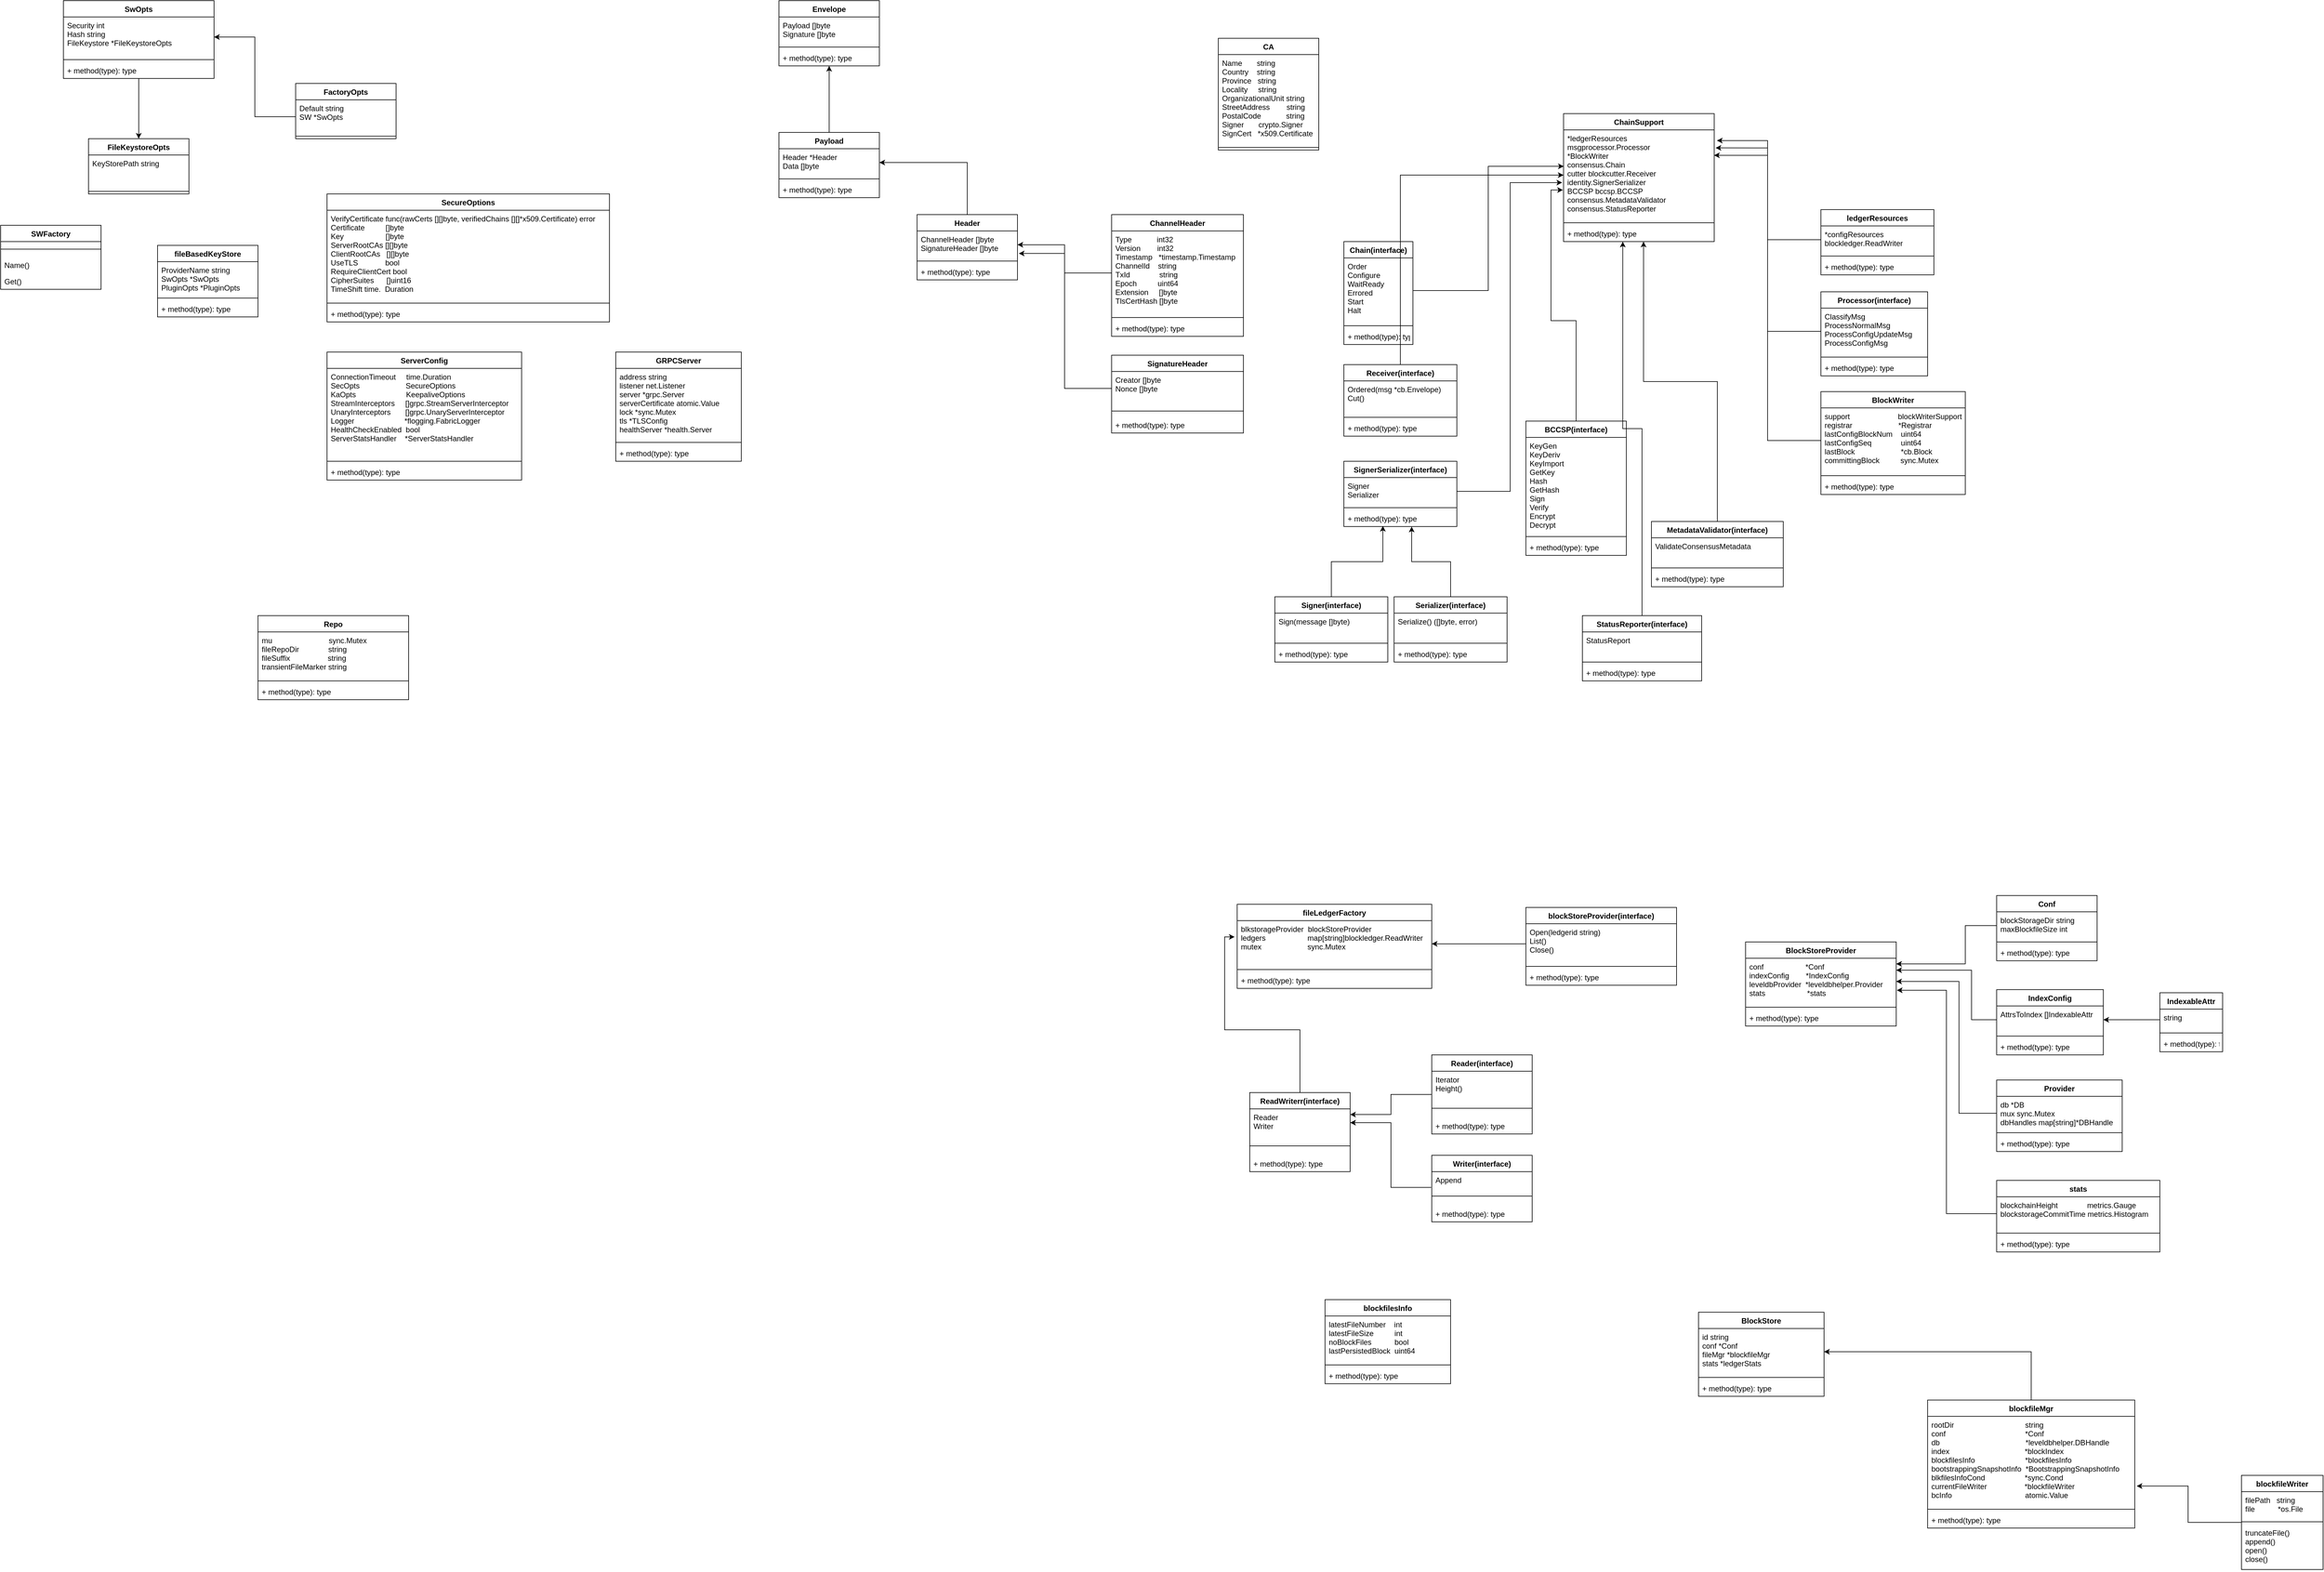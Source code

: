 <mxfile version="14.4.7" type="github" pages="2">
  <diagram id="P-viX5Zmih55GboETz_U" name="fabric2.2.0">
    <mxGraphModel dx="1026" dy="521" grid="1" gridSize="10" guides="1" tooltips="1" connect="1" arrows="1" fold="1" page="1" pageScale="1" pageWidth="850" pageHeight="1100" math="0" shadow="0">
      <root>
        <mxCell id="0" />
        <mxCell id="1" parent="0" />
        <mxCell id="oy_jQ6-Jw-z5pdp82pIH-1" value="FactoryOpts" style="swimlane;fontStyle=1;align=center;verticalAlign=top;childLayout=stackLayout;horizontal=1;startSize=26;horizontalStack=0;resizeParent=1;resizeParentMax=0;resizeLast=0;collapsible=1;marginBottom=0;" parent="1" vertex="1">
          <mxGeometry x="540" y="222" width="160" height="88" as="geometry" />
        </mxCell>
        <mxCell id="oy_jQ6-Jw-z5pdp82pIH-2" value="Default string&#xa;SW      *SwOpts" style="text;strokeColor=none;fillColor=none;align=left;verticalAlign=top;spacingLeft=4;spacingRight=4;overflow=hidden;rotatable=0;points=[[0,0.5],[1,0.5]];portConstraint=eastwest;" parent="oy_jQ6-Jw-z5pdp82pIH-1" vertex="1">
          <mxGeometry y="26" width="160" height="54" as="geometry" />
        </mxCell>
        <mxCell id="oy_jQ6-Jw-z5pdp82pIH-3" value="" style="line;strokeWidth=1;fillColor=none;align=left;verticalAlign=middle;spacingTop=-1;spacingLeft=3;spacingRight=3;rotatable=0;labelPosition=right;points=[];portConstraint=eastwest;" parent="oy_jQ6-Jw-z5pdp82pIH-1" vertex="1">
          <mxGeometry y="80" width="160" height="8" as="geometry" />
        </mxCell>
        <mxCell id="x0ZERsFfSaKW7o8ltKrM-5" style="edgeStyle=orthogonalEdgeStyle;rounded=0;orthogonalLoop=1;jettySize=auto;html=1;entryX=0.5;entryY=0;entryDx=0;entryDy=0;" parent="1" source="oy_jQ6-Jw-z5pdp82pIH-6" target="x0ZERsFfSaKW7o8ltKrM-2" edge="1">
          <mxGeometry relative="1" as="geometry" />
        </mxCell>
        <mxCell id="oy_jQ6-Jw-z5pdp82pIH-6" value="SwOpts" style="swimlane;fontStyle=1;align=center;verticalAlign=top;childLayout=stackLayout;horizontal=1;startSize=26;horizontalStack=0;resizeParent=1;resizeParentMax=0;resizeLast=0;collapsible=1;marginBottom=0;" parent="1" vertex="1">
          <mxGeometry x="170" y="90" width="240" height="124" as="geometry" />
        </mxCell>
        <mxCell id="oy_jQ6-Jw-z5pdp82pIH-7" value="Security     int&#xa;Hash         string&#xa;FileKeystore *FileKeystoreOpts" style="text;strokeColor=none;fillColor=none;align=left;verticalAlign=top;spacingLeft=4;spacingRight=4;overflow=hidden;rotatable=0;points=[[0,0.5],[1,0.5]];portConstraint=eastwest;" parent="oy_jQ6-Jw-z5pdp82pIH-6" vertex="1">
          <mxGeometry y="26" width="240" height="64" as="geometry" />
        </mxCell>
        <mxCell id="oy_jQ6-Jw-z5pdp82pIH-8" value="" style="line;strokeWidth=1;fillColor=none;align=left;verticalAlign=middle;spacingTop=-1;spacingLeft=3;spacingRight=3;rotatable=0;labelPosition=right;points=[];portConstraint=eastwest;" parent="oy_jQ6-Jw-z5pdp82pIH-6" vertex="1">
          <mxGeometry y="90" width="240" height="8" as="geometry" />
        </mxCell>
        <mxCell id="oy_jQ6-Jw-z5pdp82pIH-9" value="+ method(type): type" style="text;strokeColor=none;fillColor=none;align=left;verticalAlign=top;spacingLeft=4;spacingRight=4;overflow=hidden;rotatable=0;points=[[0,0.5],[1,0.5]];portConstraint=eastwest;" parent="oy_jQ6-Jw-z5pdp82pIH-6" vertex="1">
          <mxGeometry y="98" width="240" height="26" as="geometry" />
        </mxCell>
        <mxCell id="oy_jQ6-Jw-z5pdp82pIH-10" value="SWFactory" style="swimlane;fontStyle=1;align=center;verticalAlign=top;childLayout=stackLayout;horizontal=1;startSize=26;horizontalStack=0;resizeParent=1;resizeParentMax=0;resizeLast=0;collapsible=1;marginBottom=0;" parent="1" vertex="1">
          <mxGeometry x="70" y="448" width="160" height="102" as="geometry" />
        </mxCell>
        <mxCell id="oy_jQ6-Jw-z5pdp82pIH-12" value="" style="line;strokeWidth=1;fillColor=none;align=left;verticalAlign=middle;spacingTop=-1;spacingLeft=3;spacingRight=3;rotatable=0;labelPosition=right;points=[];portConstraint=eastwest;" parent="oy_jQ6-Jw-z5pdp82pIH-10" vertex="1">
          <mxGeometry y="26" width="160" height="24" as="geometry" />
        </mxCell>
        <mxCell id="oy_jQ6-Jw-z5pdp82pIH-13" value="Name()" style="text;strokeColor=none;fillColor=none;align=left;verticalAlign=top;spacingLeft=4;spacingRight=4;overflow=hidden;rotatable=0;points=[[0,0.5],[1,0.5]];portConstraint=eastwest;" parent="oy_jQ6-Jw-z5pdp82pIH-10" vertex="1">
          <mxGeometry y="50" width="160" height="26" as="geometry" />
        </mxCell>
        <mxCell id="oy_jQ6-Jw-z5pdp82pIH-14" value="Get()" style="text;strokeColor=none;fillColor=none;align=left;verticalAlign=top;spacingLeft=4;spacingRight=4;overflow=hidden;rotatable=0;points=[[0,0.5],[1,0.5]];portConstraint=eastwest;" parent="oy_jQ6-Jw-z5pdp82pIH-10" vertex="1">
          <mxGeometry y="76" width="160" height="26" as="geometry" />
        </mxCell>
        <mxCell id="oy_jQ6-Jw-z5pdp82pIH-15" value="fileBasedKeyStore" style="swimlane;fontStyle=1;align=center;verticalAlign=top;childLayout=stackLayout;horizontal=1;startSize=26;horizontalStack=0;resizeParent=1;resizeParentMax=0;resizeLast=0;collapsible=1;marginBottom=0;" parent="1" vertex="1">
          <mxGeometry x="320" y="480" width="160" height="114" as="geometry" />
        </mxCell>
        <mxCell id="oy_jQ6-Jw-z5pdp82pIH-16" value="ProviderName string &#xa;SwOpts       *SwOpts&#xa;PluginOpts   *PluginOpts" style="text;strokeColor=none;fillColor=none;align=left;verticalAlign=top;spacingLeft=4;spacingRight=4;overflow=hidden;rotatable=0;points=[[0,0.5],[1,0.5]];portConstraint=eastwest;" parent="oy_jQ6-Jw-z5pdp82pIH-15" vertex="1">
          <mxGeometry y="26" width="160" height="54" as="geometry" />
        </mxCell>
        <mxCell id="oy_jQ6-Jw-z5pdp82pIH-17" value="" style="line;strokeWidth=1;fillColor=none;align=left;verticalAlign=middle;spacingTop=-1;spacingLeft=3;spacingRight=3;rotatable=0;labelPosition=right;points=[];portConstraint=eastwest;" parent="oy_jQ6-Jw-z5pdp82pIH-15" vertex="1">
          <mxGeometry y="80" width="160" height="8" as="geometry" />
        </mxCell>
        <mxCell id="oy_jQ6-Jw-z5pdp82pIH-18" value="+ method(type): type" style="text;strokeColor=none;fillColor=none;align=left;verticalAlign=top;spacingLeft=4;spacingRight=4;overflow=hidden;rotatable=0;points=[[0,0.5],[1,0.5]];portConstraint=eastwest;" parent="oy_jQ6-Jw-z5pdp82pIH-15" vertex="1">
          <mxGeometry y="88" width="160" height="26" as="geometry" />
        </mxCell>
        <mxCell id="3_MrbHL9kUgj-XXbT9Yd-1" value="CA" style="swimlane;fontStyle=1;align=center;verticalAlign=top;childLayout=stackLayout;horizontal=1;startSize=26;horizontalStack=0;resizeParent=1;resizeParentMax=0;resizeLast=0;collapsible=1;marginBottom=0;" parent="1" vertex="1">
          <mxGeometry x="2010" y="150" width="160" height="178" as="geometry" />
        </mxCell>
        <mxCell id="3_MrbHL9kUgj-XXbT9Yd-2" value="    Name       string&#xa;    Country    string&#xa;    Province   string&#xa;    Locality     string&#xa;    OrganizationalUnit string&#xa;    StreetAddress        string&#xa;    PostalCode            string&#xa;    Signer       crypto.Signer&#xa;    SignCert   *x509.Certificate" style="text;strokeColor=none;fillColor=none;align=left;verticalAlign=top;spacingLeft=4;spacingRight=4;overflow=hidden;rotatable=0;points=[[0,0.5],[1,0.5]];portConstraint=eastwest;" parent="3_MrbHL9kUgj-XXbT9Yd-1" vertex="1">
          <mxGeometry y="26" width="160" height="144" as="geometry" />
        </mxCell>
        <mxCell id="3_MrbHL9kUgj-XXbT9Yd-3" value="" style="line;strokeWidth=1;fillColor=none;align=left;verticalAlign=middle;spacingTop=-1;spacingLeft=3;spacingRight=3;rotatable=0;labelPosition=right;points=[];portConstraint=eastwest;" parent="3_MrbHL9kUgj-XXbT9Yd-1" vertex="1">
          <mxGeometry y="170" width="160" height="8" as="geometry" />
        </mxCell>
        <mxCell id="x0ZERsFfSaKW7o8ltKrM-1" style="edgeStyle=orthogonalEdgeStyle;rounded=0;orthogonalLoop=1;jettySize=auto;html=1;entryX=1;entryY=0.5;entryDx=0;entryDy=0;" parent="1" source="oy_jQ6-Jw-z5pdp82pIH-2" target="oy_jQ6-Jw-z5pdp82pIH-7" edge="1">
          <mxGeometry relative="1" as="geometry" />
        </mxCell>
        <mxCell id="x0ZERsFfSaKW7o8ltKrM-2" value="FileKeystoreOpts" style="swimlane;fontStyle=1;align=center;verticalAlign=top;childLayout=stackLayout;horizontal=1;startSize=26;horizontalStack=0;resizeParent=1;resizeParentMax=0;resizeLast=0;collapsible=1;marginBottom=0;" parent="1" vertex="1">
          <mxGeometry x="210" y="310" width="160" height="88" as="geometry" />
        </mxCell>
        <mxCell id="x0ZERsFfSaKW7o8ltKrM-3" value="KeyStorePath string" style="text;strokeColor=none;fillColor=none;align=left;verticalAlign=top;spacingLeft=4;spacingRight=4;overflow=hidden;rotatable=0;points=[[0,0.5],[1,0.5]];portConstraint=eastwest;" parent="x0ZERsFfSaKW7o8ltKrM-2" vertex="1">
          <mxGeometry y="26" width="160" height="54" as="geometry" />
        </mxCell>
        <mxCell id="x0ZERsFfSaKW7o8ltKrM-4" value="" style="line;strokeWidth=1;fillColor=none;align=left;verticalAlign=middle;spacingTop=-1;spacingLeft=3;spacingRight=3;rotatable=0;labelPosition=right;points=[];portConstraint=eastwest;" parent="x0ZERsFfSaKW7o8ltKrM-2" vertex="1">
          <mxGeometry y="80" width="160" height="8" as="geometry" />
        </mxCell>
        <mxCell id="x0ZERsFfSaKW7o8ltKrM-6" value="SecureOptions" style="swimlane;fontStyle=1;align=center;verticalAlign=top;childLayout=stackLayout;horizontal=1;startSize=26;horizontalStack=0;resizeParent=1;resizeParentMax=0;resizeLast=0;collapsible=1;marginBottom=0;" parent="1" vertex="1">
          <mxGeometry x="590" y="398" width="450" height="204" as="geometry" />
        </mxCell>
        <mxCell id="x0ZERsFfSaKW7o8ltKrM-7" value=" VerifyCertificate func(rawCerts [][]byte, verifiedChains [][]*x509.Certificate) error&#xa; Certificate          []byte&#xa; Key                    []byte&#xa; ServerRootCAs [][]byte&#xa; ClientRootCAs   [][]byte&#xa; UseTLS             bool&#xa; RequireClientCert bool&#xa; CipherSuites      []uint16&#xa; TimeShift time.  Duration" style="text;strokeColor=none;fillColor=none;align=left;verticalAlign=top;spacingLeft=4;spacingRight=4;overflow=hidden;rotatable=0;points=[[0,0.5],[1,0.5]];portConstraint=eastwest;" parent="x0ZERsFfSaKW7o8ltKrM-6" vertex="1">
          <mxGeometry y="26" width="450" height="144" as="geometry" />
        </mxCell>
        <mxCell id="x0ZERsFfSaKW7o8ltKrM-8" value="" style="line;strokeWidth=1;fillColor=none;align=left;verticalAlign=middle;spacingTop=-1;spacingLeft=3;spacingRight=3;rotatable=0;labelPosition=right;points=[];portConstraint=eastwest;" parent="x0ZERsFfSaKW7o8ltKrM-6" vertex="1">
          <mxGeometry y="170" width="450" height="8" as="geometry" />
        </mxCell>
        <mxCell id="x0ZERsFfSaKW7o8ltKrM-9" value="+ method(type): type" style="text;strokeColor=none;fillColor=none;align=left;verticalAlign=top;spacingLeft=4;spacingRight=4;overflow=hidden;rotatable=0;points=[[0,0.5],[1,0.5]];portConstraint=eastwest;" parent="x0ZERsFfSaKW7o8ltKrM-6" vertex="1">
          <mxGeometry y="178" width="450" height="26" as="geometry" />
        </mxCell>
        <mxCell id="x0ZERsFfSaKW7o8ltKrM-10" value="ServerConfig" style="swimlane;fontStyle=1;align=center;verticalAlign=top;childLayout=stackLayout;horizontal=1;startSize=26;horizontalStack=0;resizeParent=1;resizeParentMax=0;resizeLast=0;collapsible=1;marginBottom=0;" parent="1" vertex="1">
          <mxGeometry x="590" y="650" width="310" height="204" as="geometry" />
        </mxCell>
        <mxCell id="x0ZERsFfSaKW7o8ltKrM-11" value="ConnectionTimeout     time.Duration&#xa;SecOpts                      SecureOptions&#xa;KaOpts                        KeepaliveOptions&#xa;StreamInterceptors     []grpc.StreamServerInterceptor&#xa;UnaryInterceptors       []grpc.UnaryServerInterceptor&#xa;Logger                        *flogging.FabricLogger&#xa;HealthCheckEnabled  bool&#xa;ServerStatsHandler    *ServerStatsHandler" style="text;strokeColor=none;fillColor=none;align=left;verticalAlign=top;spacingLeft=4;spacingRight=4;overflow=hidden;rotatable=0;points=[[0,0.5],[1,0.5]];portConstraint=eastwest;" parent="x0ZERsFfSaKW7o8ltKrM-10" vertex="1">
          <mxGeometry y="26" width="310" height="144" as="geometry" />
        </mxCell>
        <mxCell id="x0ZERsFfSaKW7o8ltKrM-12" value="" style="line;strokeWidth=1;fillColor=none;align=left;verticalAlign=middle;spacingTop=-1;spacingLeft=3;spacingRight=3;rotatable=0;labelPosition=right;points=[];portConstraint=eastwest;" parent="x0ZERsFfSaKW7o8ltKrM-10" vertex="1">
          <mxGeometry y="170" width="310" height="8" as="geometry" />
        </mxCell>
        <mxCell id="x0ZERsFfSaKW7o8ltKrM-13" value="+ method(type): type" style="text;strokeColor=none;fillColor=none;align=left;verticalAlign=top;spacingLeft=4;spacingRight=4;overflow=hidden;rotatable=0;points=[[0,0.5],[1,0.5]];portConstraint=eastwest;" parent="x0ZERsFfSaKW7o8ltKrM-10" vertex="1">
          <mxGeometry y="178" width="310" height="26" as="geometry" />
        </mxCell>
        <mxCell id="x0ZERsFfSaKW7o8ltKrM-14" value="GRPCServer" style="swimlane;fontStyle=1;align=center;verticalAlign=top;childLayout=stackLayout;horizontal=1;startSize=26;horizontalStack=0;resizeParent=1;resizeParentMax=0;resizeLast=0;collapsible=1;marginBottom=0;" parent="1" vertex="1">
          <mxGeometry x="1050" y="650" width="200" height="174" as="geometry" />
        </mxCell>
        <mxCell id="x0ZERsFfSaKW7o8ltKrM-15" value="address      string&#xa;listener      net.Listener&#xa;server       *grpc.Server&#xa;serverCertificate atomic.Value&#xa;lock        *sync.Mutex&#xa;tls        *TLSConfig&#xa;healthServer    *health.Server" style="text;strokeColor=none;fillColor=none;align=left;verticalAlign=top;spacingLeft=4;spacingRight=4;overflow=hidden;rotatable=0;points=[[0,0.5],[1,0.5]];portConstraint=eastwest;" parent="x0ZERsFfSaKW7o8ltKrM-14" vertex="1">
          <mxGeometry y="26" width="200" height="114" as="geometry" />
        </mxCell>
        <mxCell id="x0ZERsFfSaKW7o8ltKrM-16" value="" style="line;strokeWidth=1;fillColor=none;align=left;verticalAlign=middle;spacingTop=-1;spacingLeft=3;spacingRight=3;rotatable=0;labelPosition=right;points=[];portConstraint=eastwest;" parent="x0ZERsFfSaKW7o8ltKrM-14" vertex="1">
          <mxGeometry y="140" width="200" height="8" as="geometry" />
        </mxCell>
        <mxCell id="x0ZERsFfSaKW7o8ltKrM-17" value="+ method(type): type" style="text;strokeColor=none;fillColor=none;align=left;verticalAlign=top;spacingLeft=4;spacingRight=4;overflow=hidden;rotatable=0;points=[[0,0.5],[1,0.5]];portConstraint=eastwest;" parent="x0ZERsFfSaKW7o8ltKrM-14" vertex="1">
          <mxGeometry y="148" width="200" height="26" as="geometry" />
        </mxCell>
        <mxCell id="x0ZERsFfSaKW7o8ltKrM-22" value="Repo" style="swimlane;fontStyle=1;align=center;verticalAlign=top;childLayout=stackLayout;horizontal=1;startSize=26;horizontalStack=0;resizeParent=1;resizeParentMax=0;resizeLast=0;collapsible=1;marginBottom=0;" parent="1" vertex="1">
          <mxGeometry x="480" y="1070" width="240" height="134" as="geometry" />
        </mxCell>
        <mxCell id="x0ZERsFfSaKW7o8ltKrM-23" value="mu                           sync.Mutex&#xa;fileRepoDir              string&#xa;fileSuffix                  string&#xa;transientFileMarker string" style="text;strokeColor=none;fillColor=none;align=left;verticalAlign=top;spacingLeft=4;spacingRight=4;overflow=hidden;rotatable=0;points=[[0,0.5],[1,0.5]];portConstraint=eastwest;" parent="x0ZERsFfSaKW7o8ltKrM-22" vertex="1">
          <mxGeometry y="26" width="240" height="74" as="geometry" />
        </mxCell>
        <mxCell id="x0ZERsFfSaKW7o8ltKrM-24" value="" style="line;strokeWidth=1;fillColor=none;align=left;verticalAlign=middle;spacingTop=-1;spacingLeft=3;spacingRight=3;rotatable=0;labelPosition=right;points=[];portConstraint=eastwest;" parent="x0ZERsFfSaKW7o8ltKrM-22" vertex="1">
          <mxGeometry y="100" width="240" height="8" as="geometry" />
        </mxCell>
        <mxCell id="x0ZERsFfSaKW7o8ltKrM-25" value="+ method(type): type" style="text;strokeColor=none;fillColor=none;align=left;verticalAlign=top;spacingLeft=4;spacingRight=4;overflow=hidden;rotatable=0;points=[[0,0.5],[1,0.5]];portConstraint=eastwest;" parent="x0ZERsFfSaKW7o8ltKrM-22" vertex="1">
          <mxGeometry y="108" width="240" height="26" as="geometry" />
        </mxCell>
        <mxCell id="nlIa3rquKC6j2RtFnkfE-14" style="edgeStyle=orthogonalEdgeStyle;rounded=0;orthogonalLoop=1;jettySize=auto;html=1;entryX=0.5;entryY=1;entryDx=0;entryDy=0;" parent="1" source="nlIa3rquKC6j2RtFnkfE-1" target="nlIa3rquKC6j2RtFnkfE-10" edge="1">
          <mxGeometry relative="1" as="geometry" />
        </mxCell>
        <mxCell id="nlIa3rquKC6j2RtFnkfE-1" value="Payload" style="swimlane;fontStyle=1;align=center;verticalAlign=top;childLayout=stackLayout;horizontal=1;startSize=26;horizontalStack=0;resizeParent=1;resizeParentMax=0;resizeLast=0;collapsible=1;marginBottom=0;" parent="1" vertex="1">
          <mxGeometry x="1310" y="300" width="160" height="104" as="geometry" />
        </mxCell>
        <mxCell id="nlIa3rquKC6j2RtFnkfE-2" value="Header *Header&#xa;Data                 []byte" style="text;strokeColor=none;fillColor=none;align=left;verticalAlign=top;spacingLeft=4;spacingRight=4;overflow=hidden;rotatable=0;points=[[0,0.5],[1,0.5]];portConstraint=eastwest;" parent="nlIa3rquKC6j2RtFnkfE-1" vertex="1">
          <mxGeometry y="26" width="160" height="44" as="geometry" />
        </mxCell>
        <mxCell id="nlIa3rquKC6j2RtFnkfE-3" value="" style="line;strokeWidth=1;fillColor=none;align=left;verticalAlign=middle;spacingTop=-1;spacingLeft=3;spacingRight=3;rotatable=0;labelPosition=right;points=[];portConstraint=eastwest;" parent="nlIa3rquKC6j2RtFnkfE-1" vertex="1">
          <mxGeometry y="70" width="160" height="8" as="geometry" />
        </mxCell>
        <mxCell id="nlIa3rquKC6j2RtFnkfE-4" value="+ method(type): type" style="text;strokeColor=none;fillColor=none;align=left;verticalAlign=top;spacingLeft=4;spacingRight=4;overflow=hidden;rotatable=0;points=[[0,0.5],[1,0.5]];portConstraint=eastwest;" parent="nlIa3rquKC6j2RtFnkfE-1" vertex="1">
          <mxGeometry y="78" width="160" height="26" as="geometry" />
        </mxCell>
        <mxCell id="nlIa3rquKC6j2RtFnkfE-9" style="edgeStyle=orthogonalEdgeStyle;rounded=0;orthogonalLoop=1;jettySize=auto;html=1;" parent="1" source="nlIa3rquKC6j2RtFnkfE-5" target="nlIa3rquKC6j2RtFnkfE-2" edge="1">
          <mxGeometry relative="1" as="geometry" />
        </mxCell>
        <mxCell id="nlIa3rquKC6j2RtFnkfE-5" value="Header" style="swimlane;fontStyle=1;align=center;verticalAlign=top;childLayout=stackLayout;horizontal=1;startSize=26;horizontalStack=0;resizeParent=1;resizeParentMax=0;resizeLast=0;collapsible=1;marginBottom=0;" parent="1" vertex="1">
          <mxGeometry x="1530" y="431" width="160" height="104" as="geometry" />
        </mxCell>
        <mxCell id="nlIa3rquKC6j2RtFnkfE-6" value="ChannelHeader        []byte&#xa;SignatureHeader      []byte " style="text;strokeColor=none;fillColor=none;align=left;verticalAlign=top;spacingLeft=4;spacingRight=4;overflow=hidden;rotatable=0;points=[[0,0.5],[1,0.5]];portConstraint=eastwest;" parent="nlIa3rquKC6j2RtFnkfE-5" vertex="1">
          <mxGeometry y="26" width="160" height="44" as="geometry" />
        </mxCell>
        <mxCell id="nlIa3rquKC6j2RtFnkfE-7" value="" style="line;strokeWidth=1;fillColor=none;align=left;verticalAlign=middle;spacingTop=-1;spacingLeft=3;spacingRight=3;rotatable=0;labelPosition=right;points=[];portConstraint=eastwest;" parent="nlIa3rquKC6j2RtFnkfE-5" vertex="1">
          <mxGeometry y="70" width="160" height="8" as="geometry" />
        </mxCell>
        <mxCell id="nlIa3rquKC6j2RtFnkfE-8" value="+ method(type): type" style="text;strokeColor=none;fillColor=none;align=left;verticalAlign=top;spacingLeft=4;spacingRight=4;overflow=hidden;rotatable=0;points=[[0,0.5],[1,0.5]];portConstraint=eastwest;" parent="nlIa3rquKC6j2RtFnkfE-5" vertex="1">
          <mxGeometry y="78" width="160" height="26" as="geometry" />
        </mxCell>
        <mxCell id="nlIa3rquKC6j2RtFnkfE-10" value="Envelope" style="swimlane;fontStyle=1;align=center;verticalAlign=top;childLayout=stackLayout;horizontal=1;startSize=26;horizontalStack=0;resizeParent=1;resizeParentMax=0;resizeLast=0;collapsible=1;marginBottom=0;" parent="1" vertex="1">
          <mxGeometry x="1310" y="90" width="160" height="104" as="geometry" />
        </mxCell>
        <mxCell id="nlIa3rquKC6j2RtFnkfE-11" value="Payload []byte &#xa;Signature            []byte " style="text;strokeColor=none;fillColor=none;align=left;verticalAlign=top;spacingLeft=4;spacingRight=4;overflow=hidden;rotatable=0;points=[[0,0.5],[1,0.5]];portConstraint=eastwest;" parent="nlIa3rquKC6j2RtFnkfE-10" vertex="1">
          <mxGeometry y="26" width="160" height="44" as="geometry" />
        </mxCell>
        <mxCell id="nlIa3rquKC6j2RtFnkfE-12" value="" style="line;strokeWidth=1;fillColor=none;align=left;verticalAlign=middle;spacingTop=-1;spacingLeft=3;spacingRight=3;rotatable=0;labelPosition=right;points=[];portConstraint=eastwest;" parent="nlIa3rquKC6j2RtFnkfE-10" vertex="1">
          <mxGeometry y="70" width="160" height="8" as="geometry" />
        </mxCell>
        <mxCell id="nlIa3rquKC6j2RtFnkfE-13" value="+ method(type): type" style="text;strokeColor=none;fillColor=none;align=left;verticalAlign=top;spacingLeft=4;spacingRight=4;overflow=hidden;rotatable=0;points=[[0,0.5],[1,0.5]];portConstraint=eastwest;" parent="nlIa3rquKC6j2RtFnkfE-10" vertex="1">
          <mxGeometry y="78" width="160" height="26" as="geometry" />
        </mxCell>
        <mxCell id="nlIa3rquKC6j2RtFnkfE-15" value="ChannelHeader" style="swimlane;fontStyle=1;align=center;verticalAlign=top;childLayout=stackLayout;horizontal=1;startSize=26;horizontalStack=0;resizeParent=1;resizeParentMax=0;resizeLast=0;collapsible=1;marginBottom=0;" parent="1" vertex="1">
          <mxGeometry x="1840" y="431" width="210" height="194" as="geometry" />
        </mxCell>
        <mxCell id="nlIa3rquKC6j2RtFnkfE-16" value="Type            int32&#xa;Version        int32&#xa;Timestamp   *timestamp.Timestamp&#xa;ChannelId    string&#xa;TxId              string&#xa;Epoch          uint64&#xa;Extension     []byte&#xa;TlsCertHash          []byte&#xa;" style="text;strokeColor=none;fillColor=none;align=left;verticalAlign=top;spacingLeft=4;spacingRight=4;overflow=hidden;rotatable=0;points=[[0,0.5],[1,0.5]];portConstraint=eastwest;" parent="nlIa3rquKC6j2RtFnkfE-15" vertex="1">
          <mxGeometry y="26" width="210" height="134" as="geometry" />
        </mxCell>
        <mxCell id="nlIa3rquKC6j2RtFnkfE-17" value="" style="line;strokeWidth=1;fillColor=none;align=left;verticalAlign=middle;spacingTop=-1;spacingLeft=3;spacingRight=3;rotatable=0;labelPosition=right;points=[];portConstraint=eastwest;" parent="nlIa3rquKC6j2RtFnkfE-15" vertex="1">
          <mxGeometry y="160" width="210" height="8" as="geometry" />
        </mxCell>
        <mxCell id="nlIa3rquKC6j2RtFnkfE-18" value="+ method(type): type" style="text;strokeColor=none;fillColor=none;align=left;verticalAlign=top;spacingLeft=4;spacingRight=4;overflow=hidden;rotatable=0;points=[[0,0.5],[1,0.5]];portConstraint=eastwest;" parent="nlIa3rquKC6j2RtFnkfE-15" vertex="1">
          <mxGeometry y="168" width="210" height="26" as="geometry" />
        </mxCell>
        <mxCell id="nlIa3rquKC6j2RtFnkfE-19" style="edgeStyle=orthogonalEdgeStyle;rounded=0;orthogonalLoop=1;jettySize=auto;html=1;entryX=1;entryY=0.5;entryDx=0;entryDy=0;" parent="1" source="nlIa3rquKC6j2RtFnkfE-16" target="nlIa3rquKC6j2RtFnkfE-6" edge="1">
          <mxGeometry relative="1" as="geometry" />
        </mxCell>
        <mxCell id="nlIa3rquKC6j2RtFnkfE-20" value="SignatureHeader" style="swimlane;fontStyle=1;align=center;verticalAlign=top;childLayout=stackLayout;horizontal=1;startSize=26;horizontalStack=0;resizeParent=1;resizeParentMax=0;resizeLast=0;collapsible=1;marginBottom=0;" parent="1" vertex="1">
          <mxGeometry x="1840" y="655" width="210" height="124" as="geometry" />
        </mxCell>
        <mxCell id="nlIa3rquKC6j2RtFnkfE-21" value="Creator []byte&#xa;Nonce                []byte&#xa;" style="text;strokeColor=none;fillColor=none;align=left;verticalAlign=top;spacingLeft=4;spacingRight=4;overflow=hidden;rotatable=0;points=[[0,0.5],[1,0.5]];portConstraint=eastwest;" parent="nlIa3rquKC6j2RtFnkfE-20" vertex="1">
          <mxGeometry y="26" width="210" height="54" as="geometry" />
        </mxCell>
        <mxCell id="nlIa3rquKC6j2RtFnkfE-22" value="" style="line;strokeWidth=1;fillColor=none;align=left;verticalAlign=middle;spacingTop=-1;spacingLeft=3;spacingRight=3;rotatable=0;labelPosition=right;points=[];portConstraint=eastwest;" parent="nlIa3rquKC6j2RtFnkfE-20" vertex="1">
          <mxGeometry y="80" width="210" height="18" as="geometry" />
        </mxCell>
        <mxCell id="nlIa3rquKC6j2RtFnkfE-23" value="+ method(type): type" style="text;strokeColor=none;fillColor=none;align=left;verticalAlign=top;spacingLeft=4;spacingRight=4;overflow=hidden;rotatable=0;points=[[0,0.5],[1,0.5]];portConstraint=eastwest;" parent="nlIa3rquKC6j2RtFnkfE-20" vertex="1">
          <mxGeometry y="98" width="210" height="26" as="geometry" />
        </mxCell>
        <mxCell id="nlIa3rquKC6j2RtFnkfE-24" style="edgeStyle=orthogonalEdgeStyle;rounded=0;orthogonalLoop=1;jettySize=auto;html=1;entryX=1.013;entryY=0.816;entryDx=0;entryDy=0;entryPerimeter=0;" parent="1" source="nlIa3rquKC6j2RtFnkfE-21" target="nlIa3rquKC6j2RtFnkfE-6" edge="1">
          <mxGeometry relative="1" as="geometry" />
        </mxCell>
        <mxCell id="nlIa3rquKC6j2RtFnkfE-25" value="ChainSupport" style="swimlane;fontStyle=1;align=center;verticalAlign=top;childLayout=stackLayout;horizontal=1;startSize=26;horizontalStack=0;resizeParent=1;resizeParentMax=0;resizeLast=0;collapsible=1;marginBottom=0;" parent="1" vertex="1">
          <mxGeometry x="2560" y="270" width="240" height="204" as="geometry" />
        </mxCell>
        <mxCell id="nlIa3rquKC6j2RtFnkfE-26" value="    *ledgerResources&#xa;    msgprocessor.Processor&#xa;    *BlockWriter&#xa;    consensus.Chain&#xa;    cutter blockcutter.Receiver&#xa;    identity.SignerSerializer&#xa;    BCCSP bccsp.BCCSP&#xa;    consensus.MetadataValidator&#xa;    consensus.StatusReporter" style="text;strokeColor=none;fillColor=none;align=left;verticalAlign=top;spacingLeft=4;spacingRight=4;overflow=hidden;rotatable=0;points=[[0,0.5],[1,0.5]];portConstraint=eastwest;" parent="nlIa3rquKC6j2RtFnkfE-25" vertex="1">
          <mxGeometry y="26" width="240" height="144" as="geometry" />
        </mxCell>
        <mxCell id="nlIa3rquKC6j2RtFnkfE-27" value="" style="line;strokeWidth=1;fillColor=none;align=left;verticalAlign=middle;spacingTop=-1;spacingLeft=3;spacingRight=3;rotatable=0;labelPosition=right;points=[];portConstraint=eastwest;" parent="nlIa3rquKC6j2RtFnkfE-25" vertex="1">
          <mxGeometry y="170" width="240" height="8" as="geometry" />
        </mxCell>
        <mxCell id="nlIa3rquKC6j2RtFnkfE-28" value="+ method(type): type" style="text;strokeColor=none;fillColor=none;align=left;verticalAlign=top;spacingLeft=4;spacingRight=4;overflow=hidden;rotatable=0;points=[[0,0.5],[1,0.5]];portConstraint=eastwest;" parent="nlIa3rquKC6j2RtFnkfE-25" vertex="1">
          <mxGeometry y="178" width="240" height="26" as="geometry" />
        </mxCell>
        <mxCell id="nlIa3rquKC6j2RtFnkfE-29" value="ledgerResources" style="swimlane;fontStyle=1;align=center;verticalAlign=top;childLayout=stackLayout;horizontal=1;startSize=26;horizontalStack=0;resizeParent=1;resizeParentMax=0;resizeLast=0;collapsible=1;marginBottom=0;" parent="1" vertex="1">
          <mxGeometry x="2970" y="423" width="180" height="104" as="geometry" />
        </mxCell>
        <mxCell id="nlIa3rquKC6j2RtFnkfE-30" value="*configResources&#xa;    blockledger.ReadWriter" style="text;strokeColor=none;fillColor=none;align=left;verticalAlign=top;spacingLeft=4;spacingRight=4;overflow=hidden;rotatable=0;points=[[0,0.5],[1,0.5]];portConstraint=eastwest;" parent="nlIa3rquKC6j2RtFnkfE-29" vertex="1">
          <mxGeometry y="26" width="180" height="44" as="geometry" />
        </mxCell>
        <mxCell id="nlIa3rquKC6j2RtFnkfE-31" value="" style="line;strokeWidth=1;fillColor=none;align=left;verticalAlign=middle;spacingTop=-1;spacingLeft=3;spacingRight=3;rotatable=0;labelPosition=right;points=[];portConstraint=eastwest;" parent="nlIa3rquKC6j2RtFnkfE-29" vertex="1">
          <mxGeometry y="70" width="180" height="8" as="geometry" />
        </mxCell>
        <mxCell id="nlIa3rquKC6j2RtFnkfE-32" value="+ method(type): type" style="text;strokeColor=none;fillColor=none;align=left;verticalAlign=top;spacingLeft=4;spacingRight=4;overflow=hidden;rotatable=0;points=[[0,0.5],[1,0.5]];portConstraint=eastwest;" parent="nlIa3rquKC6j2RtFnkfE-29" vertex="1">
          <mxGeometry y="78" width="180" height="26" as="geometry" />
        </mxCell>
        <mxCell id="nlIa3rquKC6j2RtFnkfE-33" style="edgeStyle=orthogonalEdgeStyle;rounded=0;orthogonalLoop=1;jettySize=auto;html=1;entryX=1.018;entryY=0.118;entryDx=0;entryDy=0;entryPerimeter=0;" parent="1" source="nlIa3rquKC6j2RtFnkfE-30" target="nlIa3rquKC6j2RtFnkfE-26" edge="1">
          <mxGeometry relative="1" as="geometry" />
        </mxCell>
        <mxCell id="nlIa3rquKC6j2RtFnkfE-38" style="edgeStyle=orthogonalEdgeStyle;rounded=0;orthogonalLoop=1;jettySize=auto;html=1;entryX=1.009;entryY=0.199;entryDx=0;entryDy=0;entryPerimeter=0;exitX=0;exitY=0.5;exitDx=0;exitDy=0;" parent="1" source="nlIa3rquKC6j2RtFnkfE-35" target="nlIa3rquKC6j2RtFnkfE-26" edge="1">
          <mxGeometry relative="1" as="geometry" />
        </mxCell>
        <mxCell id="nlIa3rquKC6j2RtFnkfE-34" value="Processor(interface)" style="swimlane;fontStyle=1;align=center;verticalAlign=top;childLayout=stackLayout;horizontal=1;startSize=26;horizontalStack=0;resizeParent=1;resizeParentMax=0;resizeLast=0;collapsible=1;marginBottom=0;" parent="1" vertex="1">
          <mxGeometry x="2970" y="554" width="170" height="134" as="geometry" />
        </mxCell>
        <mxCell id="nlIa3rquKC6j2RtFnkfE-35" value="ClassifyMsg&#xa;ProcessNormalMsg&#xa;ProcessConfigUpdateMsg&#xa;ProcessConfigMsg" style="text;strokeColor=none;fillColor=none;align=left;verticalAlign=top;spacingLeft=4;spacingRight=4;overflow=hidden;rotatable=0;points=[[0,0.5],[1,0.5]];portConstraint=eastwest;" parent="nlIa3rquKC6j2RtFnkfE-34" vertex="1">
          <mxGeometry y="26" width="170" height="74" as="geometry" />
        </mxCell>
        <mxCell id="nlIa3rquKC6j2RtFnkfE-36" value="" style="line;strokeWidth=1;fillColor=none;align=left;verticalAlign=middle;spacingTop=-1;spacingLeft=3;spacingRight=3;rotatable=0;labelPosition=right;points=[];portConstraint=eastwest;" parent="nlIa3rquKC6j2RtFnkfE-34" vertex="1">
          <mxGeometry y="100" width="170" height="8" as="geometry" />
        </mxCell>
        <mxCell id="nlIa3rquKC6j2RtFnkfE-37" value="+ method(type): type" style="text;strokeColor=none;fillColor=none;align=left;verticalAlign=top;spacingLeft=4;spacingRight=4;overflow=hidden;rotatable=0;points=[[0,0.5],[1,0.5]];portConstraint=eastwest;" parent="nlIa3rquKC6j2RtFnkfE-34" vertex="1">
          <mxGeometry y="108" width="170" height="26" as="geometry" />
        </mxCell>
        <mxCell id="nlIa3rquKC6j2RtFnkfE-40" value="BlockWriter" style="swimlane;fontStyle=1;align=center;verticalAlign=top;childLayout=stackLayout;horizontal=1;startSize=26;horizontalStack=0;resizeParent=1;resizeParentMax=0;resizeLast=0;collapsible=1;marginBottom=0;" parent="1" vertex="1">
          <mxGeometry x="2970" y="713" width="230" height="164" as="geometry" />
        </mxCell>
        <mxCell id="nlIa3rquKC6j2RtFnkfE-41" value="support                       blockWriterSupport&#xa;    registrar                      *Registrar&#xa;    lastConfigBlockNum    uint64&#xa;    lastConfigSeq              uint64&#xa;    lastBlock                      *cb.Block&#xa;    committingBlock          sync.Mutex" style="text;strokeColor=none;fillColor=none;align=left;verticalAlign=top;spacingLeft=4;spacingRight=4;overflow=hidden;rotatable=0;points=[[0,0.5],[1,0.5]];portConstraint=eastwest;" parent="nlIa3rquKC6j2RtFnkfE-40" vertex="1">
          <mxGeometry y="26" width="230" height="104" as="geometry" />
        </mxCell>
        <mxCell id="nlIa3rquKC6j2RtFnkfE-42" value="" style="line;strokeWidth=1;fillColor=none;align=left;verticalAlign=middle;spacingTop=-1;spacingLeft=3;spacingRight=3;rotatable=0;labelPosition=right;points=[];portConstraint=eastwest;" parent="nlIa3rquKC6j2RtFnkfE-40" vertex="1">
          <mxGeometry y="130" width="230" height="8" as="geometry" />
        </mxCell>
        <mxCell id="nlIa3rquKC6j2RtFnkfE-43" value="+ method(type): type" style="text;strokeColor=none;fillColor=none;align=left;verticalAlign=top;spacingLeft=4;spacingRight=4;overflow=hidden;rotatable=0;points=[[0,0.5],[1,0.5]];portConstraint=eastwest;" parent="nlIa3rquKC6j2RtFnkfE-40" vertex="1">
          <mxGeometry y="138" width="230" height="26" as="geometry" />
        </mxCell>
        <mxCell id="nlIa3rquKC6j2RtFnkfE-44" style="edgeStyle=orthogonalEdgeStyle;rounded=0;orthogonalLoop=1;jettySize=auto;html=1;entryX=0.999;entryY=0.281;entryDx=0;entryDy=0;entryPerimeter=0;" parent="1" source="nlIa3rquKC6j2RtFnkfE-41" target="nlIa3rquKC6j2RtFnkfE-26" edge="1">
          <mxGeometry relative="1" as="geometry" />
        </mxCell>
        <mxCell id="nlIa3rquKC6j2RtFnkfE-45" value="Chain(interface)" style="swimlane;fontStyle=1;align=center;verticalAlign=top;childLayout=stackLayout;horizontal=1;startSize=26;horizontalStack=0;resizeParent=1;resizeParentMax=0;resizeLast=0;collapsible=1;marginBottom=0;" parent="1" vertex="1">
          <mxGeometry x="2210" y="474" width="110" height="164" as="geometry" />
        </mxCell>
        <mxCell id="nlIa3rquKC6j2RtFnkfE-46" value="Order&#xa;Configure&#xa;WaitReady&#xa;Errored&#xa;Start&#xa;Halt" style="text;strokeColor=none;fillColor=none;align=left;verticalAlign=top;spacingLeft=4;spacingRight=4;overflow=hidden;rotatable=0;points=[[0,0.5],[1,0.5]];portConstraint=eastwest;" parent="nlIa3rquKC6j2RtFnkfE-45" vertex="1">
          <mxGeometry y="26" width="110" height="104" as="geometry" />
        </mxCell>
        <mxCell id="nlIa3rquKC6j2RtFnkfE-47" value="" style="line;strokeWidth=1;fillColor=none;align=left;verticalAlign=middle;spacingTop=-1;spacingLeft=3;spacingRight=3;rotatable=0;labelPosition=right;points=[];portConstraint=eastwest;" parent="nlIa3rquKC6j2RtFnkfE-45" vertex="1">
          <mxGeometry y="130" width="110" height="8" as="geometry" />
        </mxCell>
        <mxCell id="nlIa3rquKC6j2RtFnkfE-48" value="+ method(type): type" style="text;strokeColor=none;fillColor=none;align=left;verticalAlign=top;spacingLeft=4;spacingRight=4;overflow=hidden;rotatable=0;points=[[0,0.5],[1,0.5]];portConstraint=eastwest;" parent="nlIa3rquKC6j2RtFnkfE-45" vertex="1">
          <mxGeometry y="138" width="110" height="26" as="geometry" />
        </mxCell>
        <mxCell id="nlIa3rquKC6j2RtFnkfE-49" style="edgeStyle=orthogonalEdgeStyle;rounded=0;orthogonalLoop=1;jettySize=auto;html=1;entryX=0.001;entryY=0.403;entryDx=0;entryDy=0;entryPerimeter=0;" parent="1" source="nlIa3rquKC6j2RtFnkfE-46" target="nlIa3rquKC6j2RtFnkfE-26" edge="1">
          <mxGeometry relative="1" as="geometry" />
        </mxCell>
        <mxCell id="nlIa3rquKC6j2RtFnkfE-54" style="edgeStyle=orthogonalEdgeStyle;rounded=0;orthogonalLoop=1;jettySize=auto;html=1;entryX=0;entryY=0.5;entryDx=0;entryDy=0;" parent="1" source="nlIa3rquKC6j2RtFnkfE-50" target="nlIa3rquKC6j2RtFnkfE-26" edge="1">
          <mxGeometry relative="1" as="geometry" />
        </mxCell>
        <mxCell id="nlIa3rquKC6j2RtFnkfE-50" value="Receiver(interface)" style="swimlane;fontStyle=1;align=center;verticalAlign=top;childLayout=stackLayout;horizontal=1;startSize=26;horizontalStack=0;resizeParent=1;resizeParentMax=0;resizeLast=0;collapsible=1;marginBottom=0;" parent="1" vertex="1">
          <mxGeometry x="2210" y="670" width="180" height="114" as="geometry" />
        </mxCell>
        <mxCell id="nlIa3rquKC6j2RtFnkfE-51" value="Ordered(msg *cb.Envelope)&#xa;Cut()" style="text;strokeColor=none;fillColor=none;align=left;verticalAlign=top;spacingLeft=4;spacingRight=4;overflow=hidden;rotatable=0;points=[[0,0.5],[1,0.5]];portConstraint=eastwest;" parent="nlIa3rquKC6j2RtFnkfE-50" vertex="1">
          <mxGeometry y="26" width="180" height="54" as="geometry" />
        </mxCell>
        <mxCell id="nlIa3rquKC6j2RtFnkfE-52" value="" style="line;strokeWidth=1;fillColor=none;align=left;verticalAlign=middle;spacingTop=-1;spacingLeft=3;spacingRight=3;rotatable=0;labelPosition=right;points=[];portConstraint=eastwest;" parent="nlIa3rquKC6j2RtFnkfE-50" vertex="1">
          <mxGeometry y="80" width="180" height="8" as="geometry" />
        </mxCell>
        <mxCell id="nlIa3rquKC6j2RtFnkfE-53" value="+ method(type): type" style="text;strokeColor=none;fillColor=none;align=left;verticalAlign=top;spacingLeft=4;spacingRight=4;overflow=hidden;rotatable=0;points=[[0,0.5],[1,0.5]];portConstraint=eastwest;" parent="nlIa3rquKC6j2RtFnkfE-50" vertex="1">
          <mxGeometry y="88" width="180" height="26" as="geometry" />
        </mxCell>
        <mxCell id="nlIa3rquKC6j2RtFnkfE-55" value="SignerSerializer(interface)" style="swimlane;fontStyle=1;align=center;verticalAlign=top;childLayout=stackLayout;horizontal=1;startSize=26;horizontalStack=0;resizeParent=1;resizeParentMax=0;resizeLast=0;collapsible=1;marginBottom=0;" parent="1" vertex="1">
          <mxGeometry x="2210" y="824" width="180" height="104" as="geometry" />
        </mxCell>
        <mxCell id="nlIa3rquKC6j2RtFnkfE-56" value="Signer&#xa;    Serializer" style="text;strokeColor=none;fillColor=none;align=left;verticalAlign=top;spacingLeft=4;spacingRight=4;overflow=hidden;rotatable=0;points=[[0,0.5],[1,0.5]];portConstraint=eastwest;" parent="nlIa3rquKC6j2RtFnkfE-55" vertex="1">
          <mxGeometry y="26" width="180" height="44" as="geometry" />
        </mxCell>
        <mxCell id="nlIa3rquKC6j2RtFnkfE-57" value="" style="line;strokeWidth=1;fillColor=none;align=left;verticalAlign=middle;spacingTop=-1;spacingLeft=3;spacingRight=3;rotatable=0;labelPosition=right;points=[];portConstraint=eastwest;" parent="nlIa3rquKC6j2RtFnkfE-55" vertex="1">
          <mxGeometry y="70" width="180" height="8" as="geometry" />
        </mxCell>
        <mxCell id="nlIa3rquKC6j2RtFnkfE-58" value="+ method(type): type" style="text;strokeColor=none;fillColor=none;align=left;verticalAlign=top;spacingLeft=4;spacingRight=4;overflow=hidden;rotatable=0;points=[[0,0.5],[1,0.5]];portConstraint=eastwest;" parent="nlIa3rquKC6j2RtFnkfE-55" vertex="1">
          <mxGeometry y="78" width="180" height="26" as="geometry" />
        </mxCell>
        <mxCell id="nlIa3rquKC6j2RtFnkfE-59" style="edgeStyle=orthogonalEdgeStyle;rounded=0;orthogonalLoop=1;jettySize=auto;html=1;entryX=-0.009;entryY=0.583;entryDx=0;entryDy=0;entryPerimeter=0;" parent="1" source="nlIa3rquKC6j2RtFnkfE-56" target="nlIa3rquKC6j2RtFnkfE-26" edge="1">
          <mxGeometry relative="1" as="geometry" />
        </mxCell>
        <mxCell id="nlIa3rquKC6j2RtFnkfE-70" style="edgeStyle=orthogonalEdgeStyle;rounded=0;orthogonalLoop=1;jettySize=auto;html=1;entryX=0.345;entryY=0.962;entryDx=0;entryDy=0;entryPerimeter=0;" parent="1" source="nlIa3rquKC6j2RtFnkfE-60" target="nlIa3rquKC6j2RtFnkfE-58" edge="1">
          <mxGeometry relative="1" as="geometry" />
        </mxCell>
        <mxCell id="nlIa3rquKC6j2RtFnkfE-60" value="Signer(interface)" style="swimlane;fontStyle=1;align=center;verticalAlign=top;childLayout=stackLayout;horizontal=1;startSize=26;horizontalStack=0;resizeParent=1;resizeParentMax=0;resizeLast=0;collapsible=1;marginBottom=0;" parent="1" vertex="1">
          <mxGeometry x="2100" y="1040" width="180" height="104" as="geometry" />
        </mxCell>
        <mxCell id="nlIa3rquKC6j2RtFnkfE-61" value="Sign(message []byte)" style="text;strokeColor=none;fillColor=none;align=left;verticalAlign=top;spacingLeft=4;spacingRight=4;overflow=hidden;rotatable=0;points=[[0,0.5],[1,0.5]];portConstraint=eastwest;" parent="nlIa3rquKC6j2RtFnkfE-60" vertex="1">
          <mxGeometry y="26" width="180" height="44" as="geometry" />
        </mxCell>
        <mxCell id="nlIa3rquKC6j2RtFnkfE-62" value="" style="line;strokeWidth=1;fillColor=none;align=left;verticalAlign=middle;spacingTop=-1;spacingLeft=3;spacingRight=3;rotatable=0;labelPosition=right;points=[];portConstraint=eastwest;" parent="nlIa3rquKC6j2RtFnkfE-60" vertex="1">
          <mxGeometry y="70" width="180" height="8" as="geometry" />
        </mxCell>
        <mxCell id="nlIa3rquKC6j2RtFnkfE-63" value="+ method(type): type" style="text;strokeColor=none;fillColor=none;align=left;verticalAlign=top;spacingLeft=4;spacingRight=4;overflow=hidden;rotatable=0;points=[[0,0.5],[1,0.5]];portConstraint=eastwest;" parent="nlIa3rquKC6j2RtFnkfE-60" vertex="1">
          <mxGeometry y="78" width="180" height="26" as="geometry" />
        </mxCell>
        <mxCell id="nlIa3rquKC6j2RtFnkfE-69" style="edgeStyle=orthogonalEdgeStyle;rounded=0;orthogonalLoop=1;jettySize=auto;html=1;entryX=0.6;entryY=1.007;entryDx=0;entryDy=0;entryPerimeter=0;" parent="1" source="nlIa3rquKC6j2RtFnkfE-64" target="nlIa3rquKC6j2RtFnkfE-58" edge="1">
          <mxGeometry relative="1" as="geometry" />
        </mxCell>
        <mxCell id="nlIa3rquKC6j2RtFnkfE-64" value="Serializer(interface)" style="swimlane;fontStyle=1;align=center;verticalAlign=top;childLayout=stackLayout;horizontal=1;startSize=26;horizontalStack=0;resizeParent=1;resizeParentMax=0;resizeLast=0;collapsible=1;marginBottom=0;" parent="1" vertex="1">
          <mxGeometry x="2290" y="1040" width="180" height="104" as="geometry" />
        </mxCell>
        <mxCell id="nlIa3rquKC6j2RtFnkfE-65" value="Serialize() ([]byte, error)" style="text;strokeColor=none;fillColor=none;align=left;verticalAlign=top;spacingLeft=4;spacingRight=4;overflow=hidden;rotatable=0;points=[[0,0.5],[1,0.5]];portConstraint=eastwest;" parent="nlIa3rquKC6j2RtFnkfE-64" vertex="1">
          <mxGeometry y="26" width="180" height="44" as="geometry" />
        </mxCell>
        <mxCell id="nlIa3rquKC6j2RtFnkfE-66" value="" style="line;strokeWidth=1;fillColor=none;align=left;verticalAlign=middle;spacingTop=-1;spacingLeft=3;spacingRight=3;rotatable=0;labelPosition=right;points=[];portConstraint=eastwest;" parent="nlIa3rquKC6j2RtFnkfE-64" vertex="1">
          <mxGeometry y="70" width="180" height="8" as="geometry" />
        </mxCell>
        <mxCell id="nlIa3rquKC6j2RtFnkfE-67" value="+ method(type): type" style="text;strokeColor=none;fillColor=none;align=left;verticalAlign=top;spacingLeft=4;spacingRight=4;overflow=hidden;rotatable=0;points=[[0,0.5],[1,0.5]];portConstraint=eastwest;" parent="nlIa3rquKC6j2RtFnkfE-64" vertex="1">
          <mxGeometry y="78" width="180" height="26" as="geometry" />
        </mxCell>
        <mxCell id="nlIa3rquKC6j2RtFnkfE-75" style="edgeStyle=orthogonalEdgeStyle;rounded=0;orthogonalLoop=1;jettySize=auto;html=1;entryX=-0.004;entryY=0.665;entryDx=0;entryDy=0;entryPerimeter=0;" parent="1" source="nlIa3rquKC6j2RtFnkfE-71" target="nlIa3rquKC6j2RtFnkfE-26" edge="1">
          <mxGeometry relative="1" as="geometry" />
        </mxCell>
        <mxCell id="nlIa3rquKC6j2RtFnkfE-71" value="BCCSP(interface)" style="swimlane;fontStyle=1;align=center;verticalAlign=top;childLayout=stackLayout;horizontal=1;startSize=26;horizontalStack=0;resizeParent=1;resizeParentMax=0;resizeLast=0;collapsible=1;marginBottom=0;" parent="1" vertex="1">
          <mxGeometry x="2500" y="760" width="160" height="214" as="geometry" />
        </mxCell>
        <mxCell id="nlIa3rquKC6j2RtFnkfE-72" value="KeyGen&#xa;KeyDeriv&#xa;KeyImport&#xa;GetKey&#xa;Hash&#xa;GetHash&#xa;Sign&#xa;Verify&#xa;Encrypt&#xa;Decrypt" style="text;strokeColor=none;fillColor=none;align=left;verticalAlign=top;spacingLeft=4;spacingRight=4;overflow=hidden;rotatable=0;points=[[0,0.5],[1,0.5]];portConstraint=eastwest;" parent="nlIa3rquKC6j2RtFnkfE-71" vertex="1">
          <mxGeometry y="26" width="160" height="154" as="geometry" />
        </mxCell>
        <mxCell id="nlIa3rquKC6j2RtFnkfE-73" value="" style="line;strokeWidth=1;fillColor=none;align=left;verticalAlign=middle;spacingTop=-1;spacingLeft=3;spacingRight=3;rotatable=0;labelPosition=right;points=[];portConstraint=eastwest;" parent="nlIa3rquKC6j2RtFnkfE-71" vertex="1">
          <mxGeometry y="180" width="160" height="8" as="geometry" />
        </mxCell>
        <mxCell id="nlIa3rquKC6j2RtFnkfE-74" value="+ method(type): type" style="text;strokeColor=none;fillColor=none;align=left;verticalAlign=top;spacingLeft=4;spacingRight=4;overflow=hidden;rotatable=0;points=[[0,0.5],[1,0.5]];portConstraint=eastwest;" parent="nlIa3rquKC6j2RtFnkfE-71" vertex="1">
          <mxGeometry y="188" width="160" height="26" as="geometry" />
        </mxCell>
        <mxCell id="nlIa3rquKC6j2RtFnkfE-80" style="edgeStyle=orthogonalEdgeStyle;rounded=0;orthogonalLoop=1;jettySize=auto;html=1;entryX=0.531;entryY=1.002;entryDx=0;entryDy=0;entryPerimeter=0;" parent="1" source="nlIa3rquKC6j2RtFnkfE-76" target="nlIa3rquKC6j2RtFnkfE-28" edge="1">
          <mxGeometry relative="1" as="geometry" />
        </mxCell>
        <mxCell id="nlIa3rquKC6j2RtFnkfE-76" value="MetadataValidator(interface)" style="swimlane;fontStyle=1;align=center;verticalAlign=top;childLayout=stackLayout;horizontal=1;startSize=26;horizontalStack=0;resizeParent=1;resizeParentMax=0;resizeLast=0;collapsible=1;marginBottom=0;" parent="1" vertex="1">
          <mxGeometry x="2700" y="920" width="210" height="104" as="geometry" />
        </mxCell>
        <mxCell id="nlIa3rquKC6j2RtFnkfE-77" value="ValidateConsensusMetadata" style="text;strokeColor=none;fillColor=none;align=left;verticalAlign=top;spacingLeft=4;spacingRight=4;overflow=hidden;rotatable=0;points=[[0,0.5],[1,0.5]];portConstraint=eastwest;" parent="nlIa3rquKC6j2RtFnkfE-76" vertex="1">
          <mxGeometry y="26" width="210" height="44" as="geometry" />
        </mxCell>
        <mxCell id="nlIa3rquKC6j2RtFnkfE-78" value="" style="line;strokeWidth=1;fillColor=none;align=left;verticalAlign=middle;spacingTop=-1;spacingLeft=3;spacingRight=3;rotatable=0;labelPosition=right;points=[];portConstraint=eastwest;" parent="nlIa3rquKC6j2RtFnkfE-76" vertex="1">
          <mxGeometry y="70" width="210" height="8" as="geometry" />
        </mxCell>
        <mxCell id="nlIa3rquKC6j2RtFnkfE-79" value="+ method(type): type" style="text;strokeColor=none;fillColor=none;align=left;verticalAlign=top;spacingLeft=4;spacingRight=4;overflow=hidden;rotatable=0;points=[[0,0.5],[1,0.5]];portConstraint=eastwest;" parent="nlIa3rquKC6j2RtFnkfE-76" vertex="1">
          <mxGeometry y="78" width="210" height="26" as="geometry" />
        </mxCell>
        <mxCell id="nlIa3rquKC6j2RtFnkfE-85" style="edgeStyle=orthogonalEdgeStyle;rounded=0;orthogonalLoop=1;jettySize=auto;html=1;entryX=0.393;entryY=1.002;entryDx=0;entryDy=0;entryPerimeter=0;" parent="1" source="nlIa3rquKC6j2RtFnkfE-81" target="nlIa3rquKC6j2RtFnkfE-28" edge="1">
          <mxGeometry relative="1" as="geometry">
            <mxPoint x="2660" y="620" as="targetPoint" />
          </mxGeometry>
        </mxCell>
        <mxCell id="nlIa3rquKC6j2RtFnkfE-81" value="StatusReporter(interface)" style="swimlane;fontStyle=1;align=center;verticalAlign=top;childLayout=stackLayout;horizontal=1;startSize=26;horizontalStack=0;resizeParent=1;resizeParentMax=0;resizeLast=0;collapsible=1;marginBottom=0;" parent="1" vertex="1">
          <mxGeometry x="2590" y="1070" width="190" height="104" as="geometry" />
        </mxCell>
        <mxCell id="nlIa3rquKC6j2RtFnkfE-82" value="StatusReport" style="text;strokeColor=none;fillColor=none;align=left;verticalAlign=top;spacingLeft=4;spacingRight=4;overflow=hidden;rotatable=0;points=[[0,0.5],[1,0.5]];portConstraint=eastwest;" parent="nlIa3rquKC6j2RtFnkfE-81" vertex="1">
          <mxGeometry y="26" width="190" height="44" as="geometry" />
        </mxCell>
        <mxCell id="nlIa3rquKC6j2RtFnkfE-83" value="" style="line;strokeWidth=1;fillColor=none;align=left;verticalAlign=middle;spacingTop=-1;spacingLeft=3;spacingRight=3;rotatable=0;labelPosition=right;points=[];portConstraint=eastwest;" parent="nlIa3rquKC6j2RtFnkfE-81" vertex="1">
          <mxGeometry y="70" width="190" height="8" as="geometry" />
        </mxCell>
        <mxCell id="nlIa3rquKC6j2RtFnkfE-84" value="+ method(type): type" style="text;strokeColor=none;fillColor=none;align=left;verticalAlign=top;spacingLeft=4;spacingRight=4;overflow=hidden;rotatable=0;points=[[0,0.5],[1,0.5]];portConstraint=eastwest;" parent="nlIa3rquKC6j2RtFnkfE-81" vertex="1">
          <mxGeometry y="78" width="190" height="26" as="geometry" />
        </mxCell>
        <mxCell id="DlO_L6FjShkeWoTuuDt--1" value="fileLedgerFactory" style="swimlane;fontStyle=1;align=center;verticalAlign=top;childLayout=stackLayout;horizontal=1;startSize=26;horizontalStack=0;resizeParent=1;resizeParentMax=0;resizeLast=0;collapsible=1;marginBottom=0;" vertex="1" parent="1">
          <mxGeometry x="2040" y="1530" width="310" height="134" as="geometry" />
        </mxCell>
        <mxCell id="DlO_L6FjShkeWoTuuDt--2" value="blkstorageProvider  blockStoreProvider&#xa;ledgers                    map[string]blockledger.ReadWriter&#xa;mutex                      sync.Mutex&#xa;" style="text;strokeColor=none;fillColor=none;align=left;verticalAlign=top;spacingLeft=4;spacingRight=4;overflow=hidden;rotatable=0;points=[[0,0.5],[1,0.5]];portConstraint=eastwest;" vertex="1" parent="DlO_L6FjShkeWoTuuDt--1">
          <mxGeometry y="26" width="310" height="74" as="geometry" />
        </mxCell>
        <mxCell id="DlO_L6FjShkeWoTuuDt--3" value="" style="line;strokeWidth=1;fillColor=none;align=left;verticalAlign=middle;spacingTop=-1;spacingLeft=3;spacingRight=3;rotatable=0;labelPosition=right;points=[];portConstraint=eastwest;" vertex="1" parent="DlO_L6FjShkeWoTuuDt--1">
          <mxGeometry y="100" width="310" height="8" as="geometry" />
        </mxCell>
        <mxCell id="DlO_L6FjShkeWoTuuDt--4" value="+ method(type): type" style="text;strokeColor=none;fillColor=none;align=left;verticalAlign=top;spacingLeft=4;spacingRight=4;overflow=hidden;rotatable=0;points=[[0,0.5],[1,0.5]];portConstraint=eastwest;" vertex="1" parent="DlO_L6FjShkeWoTuuDt--1">
          <mxGeometry y="108" width="310" height="26" as="geometry" />
        </mxCell>
        <mxCell id="DlO_L6FjShkeWoTuuDt--5" value="blockStoreProvider(interface)" style="swimlane;fontStyle=1;align=center;verticalAlign=top;childLayout=stackLayout;horizontal=1;startSize=26;horizontalStack=0;resizeParent=1;resizeParentMax=0;resizeLast=0;collapsible=1;marginBottom=0;" vertex="1" parent="1">
          <mxGeometry x="2500" y="1535" width="240" height="124" as="geometry" />
        </mxCell>
        <mxCell id="DlO_L6FjShkeWoTuuDt--6" value="Open(ledgerid string)&#xa;List()&#xa;Close()" style="text;strokeColor=none;fillColor=none;align=left;verticalAlign=top;spacingLeft=4;spacingRight=4;overflow=hidden;rotatable=0;points=[[0,0.5],[1,0.5]];portConstraint=eastwest;" vertex="1" parent="DlO_L6FjShkeWoTuuDt--5">
          <mxGeometry y="26" width="240" height="64" as="geometry" />
        </mxCell>
        <mxCell id="DlO_L6FjShkeWoTuuDt--7" value="" style="line;strokeWidth=1;fillColor=none;align=left;verticalAlign=middle;spacingTop=-1;spacingLeft=3;spacingRight=3;rotatable=0;labelPosition=right;points=[];portConstraint=eastwest;" vertex="1" parent="DlO_L6FjShkeWoTuuDt--5">
          <mxGeometry y="90" width="240" height="8" as="geometry" />
        </mxCell>
        <mxCell id="DlO_L6FjShkeWoTuuDt--8" value="+ method(type): type" style="text;strokeColor=none;fillColor=none;align=left;verticalAlign=top;spacingLeft=4;spacingRight=4;overflow=hidden;rotatable=0;points=[[0,0.5],[1,0.5]];portConstraint=eastwest;" vertex="1" parent="DlO_L6FjShkeWoTuuDt--5">
          <mxGeometry y="98" width="240" height="26" as="geometry" />
        </mxCell>
        <mxCell id="DlO_L6FjShkeWoTuuDt--9" style="edgeStyle=orthogonalEdgeStyle;rounded=0;orthogonalLoop=1;jettySize=auto;html=1;" edge="1" parent="1" source="DlO_L6FjShkeWoTuuDt--6" target="DlO_L6FjShkeWoTuuDt--2">
          <mxGeometry relative="1" as="geometry" />
        </mxCell>
        <mxCell id="DlO_L6FjShkeWoTuuDt--14" style="edgeStyle=orthogonalEdgeStyle;rounded=0;orthogonalLoop=1;jettySize=auto;html=1;entryX=-0.013;entryY=0.351;entryDx=0;entryDy=0;entryPerimeter=0;" edge="1" parent="1" source="DlO_L6FjShkeWoTuuDt--10" target="DlO_L6FjShkeWoTuuDt--2">
          <mxGeometry relative="1" as="geometry" />
        </mxCell>
        <mxCell id="DlO_L6FjShkeWoTuuDt--10" value="ReadWriterr(interface)" style="swimlane;fontStyle=1;align=center;verticalAlign=top;childLayout=stackLayout;horizontal=1;startSize=26;horizontalStack=0;resizeParent=1;resizeParentMax=0;resizeLast=0;collapsible=1;marginBottom=0;" vertex="1" parent="1">
          <mxGeometry x="2060" y="1830" width="160" height="126" as="geometry" />
        </mxCell>
        <mxCell id="DlO_L6FjShkeWoTuuDt--11" value="Reader&#xa;    Writer" style="text;strokeColor=none;fillColor=none;align=left;verticalAlign=top;spacingLeft=4;spacingRight=4;overflow=hidden;rotatable=0;points=[[0,0.5],[1,0.5]];portConstraint=eastwest;" vertex="1" parent="DlO_L6FjShkeWoTuuDt--10">
          <mxGeometry y="26" width="160" height="44" as="geometry" />
        </mxCell>
        <mxCell id="DlO_L6FjShkeWoTuuDt--12" value="" style="line;strokeWidth=1;fillColor=none;align=left;verticalAlign=middle;spacingTop=-1;spacingLeft=3;spacingRight=3;rotatable=0;labelPosition=right;points=[];portConstraint=eastwest;" vertex="1" parent="DlO_L6FjShkeWoTuuDt--10">
          <mxGeometry y="70" width="160" height="30" as="geometry" />
        </mxCell>
        <mxCell id="DlO_L6FjShkeWoTuuDt--13" value="+ method(type): type" style="text;strokeColor=none;fillColor=none;align=left;verticalAlign=top;spacingLeft=4;spacingRight=4;overflow=hidden;rotatable=0;points=[[0,0.5],[1,0.5]];portConstraint=eastwest;" vertex="1" parent="DlO_L6FjShkeWoTuuDt--10">
          <mxGeometry y="100" width="160" height="26" as="geometry" />
        </mxCell>
        <mxCell id="DlO_L6FjShkeWoTuuDt--20" style="edgeStyle=orthogonalEdgeStyle;rounded=0;orthogonalLoop=1;jettySize=auto;html=1;entryX=1;entryY=0.205;entryDx=0;entryDy=0;entryPerimeter=0;" edge="1" parent="1" source="DlO_L6FjShkeWoTuuDt--16" target="DlO_L6FjShkeWoTuuDt--11">
          <mxGeometry relative="1" as="geometry" />
        </mxCell>
        <mxCell id="DlO_L6FjShkeWoTuuDt--16" value="Reader(interface)" style="swimlane;fontStyle=1;align=center;verticalAlign=top;childLayout=stackLayout;horizontal=1;startSize=26;horizontalStack=0;resizeParent=1;resizeParentMax=0;resizeLast=0;collapsible=1;marginBottom=0;" vertex="1" parent="1">
          <mxGeometry x="2350" y="1770" width="160" height="126" as="geometry" />
        </mxCell>
        <mxCell id="DlO_L6FjShkeWoTuuDt--17" value="Iterator&#xa;Height()" style="text;strokeColor=none;fillColor=none;align=left;verticalAlign=top;spacingLeft=4;spacingRight=4;overflow=hidden;rotatable=0;points=[[0,0.5],[1,0.5]];portConstraint=eastwest;" vertex="1" parent="DlO_L6FjShkeWoTuuDt--16">
          <mxGeometry y="26" width="160" height="44" as="geometry" />
        </mxCell>
        <mxCell id="DlO_L6FjShkeWoTuuDt--18" value="" style="line;strokeWidth=1;fillColor=none;align=left;verticalAlign=middle;spacingTop=-1;spacingLeft=3;spacingRight=3;rotatable=0;labelPosition=right;points=[];portConstraint=eastwest;" vertex="1" parent="DlO_L6FjShkeWoTuuDt--16">
          <mxGeometry y="70" width="160" height="30" as="geometry" />
        </mxCell>
        <mxCell id="DlO_L6FjShkeWoTuuDt--19" value="+ method(type): type" style="text;strokeColor=none;fillColor=none;align=left;verticalAlign=top;spacingLeft=4;spacingRight=4;overflow=hidden;rotatable=0;points=[[0,0.5],[1,0.5]];portConstraint=eastwest;" vertex="1" parent="DlO_L6FjShkeWoTuuDt--16">
          <mxGeometry y="100" width="160" height="26" as="geometry" />
        </mxCell>
        <mxCell id="DlO_L6FjShkeWoTuuDt--25" style="edgeStyle=orthogonalEdgeStyle;rounded=0;orthogonalLoop=1;jettySize=auto;html=1;entryX=1;entryY=0.5;entryDx=0;entryDy=0;exitX=-0.006;exitY=1.045;exitDx=0;exitDy=0;exitPerimeter=0;" edge="1" parent="1" source="DlO_L6FjShkeWoTuuDt--22" target="DlO_L6FjShkeWoTuuDt--11">
          <mxGeometry relative="1" as="geometry" />
        </mxCell>
        <mxCell id="DlO_L6FjShkeWoTuuDt--21" value="Writer(interface)" style="swimlane;fontStyle=1;align=center;verticalAlign=top;childLayout=stackLayout;horizontal=1;startSize=26;horizontalStack=0;resizeParent=1;resizeParentMax=0;resizeLast=0;collapsible=1;marginBottom=0;" vertex="1" parent="1">
          <mxGeometry x="2350" y="1930" width="160" height="106" as="geometry" />
        </mxCell>
        <mxCell id="DlO_L6FjShkeWoTuuDt--22" value="Append" style="text;strokeColor=none;fillColor=none;align=left;verticalAlign=top;spacingLeft=4;spacingRight=4;overflow=hidden;rotatable=0;points=[[0,0.5],[1,0.5]];portConstraint=eastwest;" vertex="1" parent="DlO_L6FjShkeWoTuuDt--21">
          <mxGeometry y="26" width="160" height="24" as="geometry" />
        </mxCell>
        <mxCell id="DlO_L6FjShkeWoTuuDt--23" value="" style="line;strokeWidth=1;fillColor=none;align=left;verticalAlign=middle;spacingTop=-1;spacingLeft=3;spacingRight=3;rotatable=0;labelPosition=right;points=[];portConstraint=eastwest;" vertex="1" parent="DlO_L6FjShkeWoTuuDt--21">
          <mxGeometry y="50" width="160" height="30" as="geometry" />
        </mxCell>
        <mxCell id="DlO_L6FjShkeWoTuuDt--24" value="+ method(type): type" style="text;strokeColor=none;fillColor=none;align=left;verticalAlign=top;spacingLeft=4;spacingRight=4;overflow=hidden;rotatable=0;points=[[0,0.5],[1,0.5]];portConstraint=eastwest;" vertex="1" parent="DlO_L6FjShkeWoTuuDt--21">
          <mxGeometry y="80" width="160" height="26" as="geometry" />
        </mxCell>
        <mxCell id="DlO_L6FjShkeWoTuuDt--26" value="BlockStoreProvider" style="swimlane;fontStyle=1;align=center;verticalAlign=top;childLayout=stackLayout;horizontal=1;startSize=26;horizontalStack=0;resizeParent=1;resizeParentMax=0;resizeLast=0;collapsible=1;marginBottom=0;" vertex="1" parent="1">
          <mxGeometry x="2850" y="1590" width="240" height="134" as="geometry" />
        </mxCell>
        <mxCell id="DlO_L6FjShkeWoTuuDt--27" value="    conf                    *Conf&#xa;    indexConfig        *IndexConfig&#xa;    leveldbProvider  *leveldbhelper.Provider&#xa;    stats                    *stats" style="text;strokeColor=none;fillColor=none;align=left;verticalAlign=top;spacingLeft=4;spacingRight=4;overflow=hidden;rotatable=0;points=[[0,0.5],[1,0.5]];portConstraint=eastwest;" vertex="1" parent="DlO_L6FjShkeWoTuuDt--26">
          <mxGeometry y="26" width="240" height="74" as="geometry" />
        </mxCell>
        <mxCell id="DlO_L6FjShkeWoTuuDt--28" value="" style="line;strokeWidth=1;fillColor=none;align=left;verticalAlign=middle;spacingTop=-1;spacingLeft=3;spacingRight=3;rotatable=0;labelPosition=right;points=[];portConstraint=eastwest;" vertex="1" parent="DlO_L6FjShkeWoTuuDt--26">
          <mxGeometry y="100" width="240" height="8" as="geometry" />
        </mxCell>
        <mxCell id="DlO_L6FjShkeWoTuuDt--29" value="+ method(type): type" style="text;strokeColor=none;fillColor=none;align=left;verticalAlign=top;spacingLeft=4;spacingRight=4;overflow=hidden;rotatable=0;points=[[0,0.5],[1,0.5]];portConstraint=eastwest;" vertex="1" parent="DlO_L6FjShkeWoTuuDt--26">
          <mxGeometry y="108" width="240" height="26" as="geometry" />
        </mxCell>
        <mxCell id="DlO_L6FjShkeWoTuuDt--30" value="Conf" style="swimlane;fontStyle=1;align=center;verticalAlign=top;childLayout=stackLayout;horizontal=1;startSize=26;horizontalStack=0;resizeParent=1;resizeParentMax=0;resizeLast=0;collapsible=1;marginBottom=0;" vertex="1" parent="1">
          <mxGeometry x="3250" y="1516" width="160" height="104" as="geometry" />
        </mxCell>
        <mxCell id="DlO_L6FjShkeWoTuuDt--31" value="blockStorageDir  string&#xa;    maxBlockfileSize int" style="text;strokeColor=none;fillColor=none;align=left;verticalAlign=top;spacingLeft=4;spacingRight=4;overflow=hidden;rotatable=0;points=[[0,0.5],[1,0.5]];portConstraint=eastwest;" vertex="1" parent="DlO_L6FjShkeWoTuuDt--30">
          <mxGeometry y="26" width="160" height="44" as="geometry" />
        </mxCell>
        <mxCell id="DlO_L6FjShkeWoTuuDt--32" value="" style="line;strokeWidth=1;fillColor=none;align=left;verticalAlign=middle;spacingTop=-1;spacingLeft=3;spacingRight=3;rotatable=0;labelPosition=right;points=[];portConstraint=eastwest;" vertex="1" parent="DlO_L6FjShkeWoTuuDt--30">
          <mxGeometry y="70" width="160" height="8" as="geometry" />
        </mxCell>
        <mxCell id="DlO_L6FjShkeWoTuuDt--33" value="+ method(type): type" style="text;strokeColor=none;fillColor=none;align=left;verticalAlign=top;spacingLeft=4;spacingRight=4;overflow=hidden;rotatable=0;points=[[0,0.5],[1,0.5]];portConstraint=eastwest;" vertex="1" parent="DlO_L6FjShkeWoTuuDt--30">
          <mxGeometry y="78" width="160" height="26" as="geometry" />
        </mxCell>
        <mxCell id="DlO_L6FjShkeWoTuuDt--34" style="edgeStyle=orthogonalEdgeStyle;rounded=0;orthogonalLoop=1;jettySize=auto;html=1;" edge="1" parent="1" source="DlO_L6FjShkeWoTuuDt--31">
          <mxGeometry relative="1" as="geometry">
            <mxPoint x="3090" y="1625" as="targetPoint" />
            <Array as="points">
              <mxPoint x="3200" y="1564" />
              <mxPoint x="3200" y="1625" />
            </Array>
          </mxGeometry>
        </mxCell>
        <mxCell id="DlO_L6FjShkeWoTuuDt--35" value="IndexConfig" style="swimlane;fontStyle=1;align=center;verticalAlign=top;childLayout=stackLayout;horizontal=1;startSize=26;horizontalStack=0;resizeParent=1;resizeParentMax=0;resizeLast=0;collapsible=1;marginBottom=0;" vertex="1" parent="1">
          <mxGeometry x="3250" y="1666" width="170" height="104" as="geometry" />
        </mxCell>
        <mxCell id="DlO_L6FjShkeWoTuuDt--36" value="AttrsToIndex []IndexableAttr" style="text;strokeColor=none;fillColor=none;align=left;verticalAlign=top;spacingLeft=4;spacingRight=4;overflow=hidden;rotatable=0;points=[[0,0.5],[1,0.5]];portConstraint=eastwest;" vertex="1" parent="DlO_L6FjShkeWoTuuDt--35">
          <mxGeometry y="26" width="170" height="44" as="geometry" />
        </mxCell>
        <mxCell id="DlO_L6FjShkeWoTuuDt--37" value="" style="line;strokeWidth=1;fillColor=none;align=left;verticalAlign=middle;spacingTop=-1;spacingLeft=3;spacingRight=3;rotatable=0;labelPosition=right;points=[];portConstraint=eastwest;" vertex="1" parent="DlO_L6FjShkeWoTuuDt--35">
          <mxGeometry y="70" width="170" height="8" as="geometry" />
        </mxCell>
        <mxCell id="DlO_L6FjShkeWoTuuDt--38" value="+ method(type): type" style="text;strokeColor=none;fillColor=none;align=left;verticalAlign=top;spacingLeft=4;spacingRight=4;overflow=hidden;rotatable=0;points=[[0,0.5],[1,0.5]];portConstraint=eastwest;" vertex="1" parent="DlO_L6FjShkeWoTuuDt--35">
          <mxGeometry y="78" width="170" height="26" as="geometry" />
        </mxCell>
        <mxCell id="DlO_L6FjShkeWoTuuDt--39" style="edgeStyle=orthogonalEdgeStyle;rounded=0;orthogonalLoop=1;jettySize=auto;html=1;" edge="1" parent="1" source="DlO_L6FjShkeWoTuuDt--36">
          <mxGeometry relative="1" as="geometry">
            <mxPoint x="3090" y="1635" as="targetPoint" />
            <Array as="points">
              <mxPoint x="3210" y="1714" />
              <mxPoint x="3210" y="1635" />
            </Array>
          </mxGeometry>
        </mxCell>
        <mxCell id="DlO_L6FjShkeWoTuuDt--40" value="IndexableAttr" style="swimlane;fontStyle=1;align=center;verticalAlign=top;childLayout=stackLayout;horizontal=1;startSize=26;horizontalStack=0;resizeParent=1;resizeParentMax=0;resizeLast=0;collapsible=1;marginBottom=0;" vertex="1" parent="1">
          <mxGeometry x="3510" y="1671" width="100" height="94" as="geometry" />
        </mxCell>
        <mxCell id="DlO_L6FjShkeWoTuuDt--41" value="string" style="text;strokeColor=none;fillColor=none;align=left;verticalAlign=top;spacingLeft=4;spacingRight=4;overflow=hidden;rotatable=0;points=[[0,0.5],[1,0.5]];portConstraint=eastwest;" vertex="1" parent="DlO_L6FjShkeWoTuuDt--40">
          <mxGeometry y="26" width="100" height="34" as="geometry" />
        </mxCell>
        <mxCell id="DlO_L6FjShkeWoTuuDt--42" value="" style="line;strokeWidth=1;fillColor=none;align=left;verticalAlign=middle;spacingTop=-1;spacingLeft=3;spacingRight=3;rotatable=0;labelPosition=right;points=[];portConstraint=eastwest;" vertex="1" parent="DlO_L6FjShkeWoTuuDt--40">
          <mxGeometry y="60" width="100" height="8" as="geometry" />
        </mxCell>
        <mxCell id="DlO_L6FjShkeWoTuuDt--43" value="+ method(type): type" style="text;strokeColor=none;fillColor=none;align=left;verticalAlign=top;spacingLeft=4;spacingRight=4;overflow=hidden;rotatable=0;points=[[0,0.5],[1,0.5]];portConstraint=eastwest;" vertex="1" parent="DlO_L6FjShkeWoTuuDt--40">
          <mxGeometry y="68" width="100" height="26" as="geometry" />
        </mxCell>
        <mxCell id="DlO_L6FjShkeWoTuuDt--44" style="edgeStyle=orthogonalEdgeStyle;rounded=0;orthogonalLoop=1;jettySize=auto;html=1;entryX=1;entryY=0.5;entryDx=0;entryDy=0;" edge="1" parent="1" source="DlO_L6FjShkeWoTuuDt--41" target="DlO_L6FjShkeWoTuuDt--36">
          <mxGeometry relative="1" as="geometry" />
        </mxCell>
        <mxCell id="DlO_L6FjShkeWoTuuDt--45" value="Provider" style="swimlane;fontStyle=1;align=center;verticalAlign=top;childLayout=stackLayout;horizontal=1;startSize=26;horizontalStack=0;resizeParent=1;resizeParentMax=0;resizeLast=0;collapsible=1;marginBottom=0;" vertex="1" parent="1">
          <mxGeometry x="3250" y="1810" width="200" height="114" as="geometry" />
        </mxCell>
        <mxCell id="DlO_L6FjShkeWoTuuDt--46" value="db *DB&#xa;    mux       sync.Mutex&#xa;    dbHandles map[string]*DBHandle" style="text;strokeColor=none;fillColor=none;align=left;verticalAlign=top;spacingLeft=4;spacingRight=4;overflow=hidden;rotatable=0;points=[[0,0.5],[1,0.5]];portConstraint=eastwest;" vertex="1" parent="DlO_L6FjShkeWoTuuDt--45">
          <mxGeometry y="26" width="200" height="54" as="geometry" />
        </mxCell>
        <mxCell id="DlO_L6FjShkeWoTuuDt--47" value="" style="line;strokeWidth=1;fillColor=none;align=left;verticalAlign=middle;spacingTop=-1;spacingLeft=3;spacingRight=3;rotatable=0;labelPosition=right;points=[];portConstraint=eastwest;" vertex="1" parent="DlO_L6FjShkeWoTuuDt--45">
          <mxGeometry y="80" width="200" height="8" as="geometry" />
        </mxCell>
        <mxCell id="DlO_L6FjShkeWoTuuDt--48" value="+ method(type): type" style="text;strokeColor=none;fillColor=none;align=left;verticalAlign=top;spacingLeft=4;spacingRight=4;overflow=hidden;rotatable=0;points=[[0,0.5],[1,0.5]];portConstraint=eastwest;" vertex="1" parent="DlO_L6FjShkeWoTuuDt--45">
          <mxGeometry y="88" width="200" height="26" as="geometry" />
        </mxCell>
        <mxCell id="DlO_L6FjShkeWoTuuDt--49" style="edgeStyle=orthogonalEdgeStyle;rounded=0;orthogonalLoop=1;jettySize=auto;html=1;entryX=1;entryY=0.5;entryDx=0;entryDy=0;" edge="1" parent="1" source="DlO_L6FjShkeWoTuuDt--46" target="DlO_L6FjShkeWoTuuDt--27">
          <mxGeometry relative="1" as="geometry">
            <Array as="points">
              <mxPoint x="3190" y="1863" />
              <mxPoint x="3190" y="1653" />
            </Array>
          </mxGeometry>
        </mxCell>
        <mxCell id="DlO_L6FjShkeWoTuuDt--50" value="stats" style="swimlane;fontStyle=1;align=center;verticalAlign=top;childLayout=stackLayout;horizontal=1;startSize=26;horizontalStack=0;resizeParent=1;resizeParentMax=0;resizeLast=0;collapsible=1;marginBottom=0;" vertex="1" parent="1">
          <mxGeometry x="3250" y="1970" width="260" height="114" as="geometry" />
        </mxCell>
        <mxCell id="DlO_L6FjShkeWoTuuDt--51" value="blockchainHeight              metrics.Gauge&#xa;    blockstorageCommitTime metrics.Histogram" style="text;strokeColor=none;fillColor=none;align=left;verticalAlign=top;spacingLeft=4;spacingRight=4;overflow=hidden;rotatable=0;points=[[0,0.5],[1,0.5]];portConstraint=eastwest;" vertex="1" parent="DlO_L6FjShkeWoTuuDt--50">
          <mxGeometry y="26" width="260" height="54" as="geometry" />
        </mxCell>
        <mxCell id="DlO_L6FjShkeWoTuuDt--52" value="" style="line;strokeWidth=1;fillColor=none;align=left;verticalAlign=middle;spacingTop=-1;spacingLeft=3;spacingRight=3;rotatable=0;labelPosition=right;points=[];portConstraint=eastwest;" vertex="1" parent="DlO_L6FjShkeWoTuuDt--50">
          <mxGeometry y="80" width="260" height="8" as="geometry" />
        </mxCell>
        <mxCell id="DlO_L6FjShkeWoTuuDt--53" value="+ method(type): type" style="text;strokeColor=none;fillColor=none;align=left;verticalAlign=top;spacingLeft=4;spacingRight=4;overflow=hidden;rotatable=0;points=[[0,0.5],[1,0.5]];portConstraint=eastwest;" vertex="1" parent="DlO_L6FjShkeWoTuuDt--50">
          <mxGeometry y="88" width="260" height="26" as="geometry" />
        </mxCell>
        <mxCell id="DlO_L6FjShkeWoTuuDt--54" style="edgeStyle=orthogonalEdgeStyle;rounded=0;orthogonalLoop=1;jettySize=auto;html=1;entryX=1.004;entryY=0.689;entryDx=0;entryDy=0;entryPerimeter=0;" edge="1" parent="1" source="DlO_L6FjShkeWoTuuDt--51" target="DlO_L6FjShkeWoTuuDt--27">
          <mxGeometry relative="1" as="geometry" />
        </mxCell>
        <mxCell id="DlO_L6FjShkeWoTuuDt--55" value="BlockStore" style="swimlane;fontStyle=1;align=center;verticalAlign=top;childLayout=stackLayout;horizontal=1;startSize=26;horizontalStack=0;resizeParent=1;resizeParentMax=0;resizeLast=0;collapsible=1;marginBottom=0;" vertex="1" parent="1">
          <mxGeometry x="2775" y="2180" width="200" height="134" as="geometry" />
        </mxCell>
        <mxCell id="DlO_L6FjShkeWoTuuDt--56" value="id      string&#xa;    conf    *Conf&#xa;    fileMgr *blockfileMgr&#xa;    stats   *ledgerStats" style="text;strokeColor=none;fillColor=none;align=left;verticalAlign=top;spacingLeft=4;spacingRight=4;overflow=hidden;rotatable=0;points=[[0,0.5],[1,0.5]];portConstraint=eastwest;" vertex="1" parent="DlO_L6FjShkeWoTuuDt--55">
          <mxGeometry y="26" width="200" height="74" as="geometry" />
        </mxCell>
        <mxCell id="DlO_L6FjShkeWoTuuDt--57" value="" style="line;strokeWidth=1;fillColor=none;align=left;verticalAlign=middle;spacingTop=-1;spacingLeft=3;spacingRight=3;rotatable=0;labelPosition=right;points=[];portConstraint=eastwest;" vertex="1" parent="DlO_L6FjShkeWoTuuDt--55">
          <mxGeometry y="100" width="200" height="8" as="geometry" />
        </mxCell>
        <mxCell id="DlO_L6FjShkeWoTuuDt--58" value="+ method(type): type" style="text;strokeColor=none;fillColor=none;align=left;verticalAlign=top;spacingLeft=4;spacingRight=4;overflow=hidden;rotatable=0;points=[[0,0.5],[1,0.5]];portConstraint=eastwest;" vertex="1" parent="DlO_L6FjShkeWoTuuDt--55">
          <mxGeometry y="108" width="200" height="26" as="geometry" />
        </mxCell>
        <mxCell id="DlO_L6FjShkeWoTuuDt--63" style="edgeStyle=orthogonalEdgeStyle;rounded=0;orthogonalLoop=1;jettySize=auto;html=1;" edge="1" parent="1" source="DlO_L6FjShkeWoTuuDt--59" target="DlO_L6FjShkeWoTuuDt--56">
          <mxGeometry relative="1" as="geometry" />
        </mxCell>
        <mxCell id="DlO_L6FjShkeWoTuuDt--59" value="blockfileMgr" style="swimlane;fontStyle=1;align=center;verticalAlign=top;childLayout=stackLayout;horizontal=1;startSize=26;horizontalStack=0;resizeParent=1;resizeParentMax=0;resizeLast=0;collapsible=1;marginBottom=0;" vertex="1" parent="1">
          <mxGeometry x="3140" y="2320" width="330" height="204" as="geometry" />
        </mxCell>
        <mxCell id="DlO_L6FjShkeWoTuuDt--60" value="    rootDir                                  string&#xa;    conf                                      *Conf&#xa;    db                                         *leveldbhelper.DBHandle&#xa;    index                                    *blockIndex&#xa;    blockfilesInfo                        *blockfilesInfo&#xa;    bootstrappingSnapshotInfo  *BootstrappingSnapshotInfo&#xa;    blkfilesInfoCond                   *sync.Cond&#xa;    currentFileWriter                  *blockfileWriter&#xa;    bcInfo                                   atomic.Value" style="text;strokeColor=none;fillColor=none;align=left;verticalAlign=top;spacingLeft=4;spacingRight=4;overflow=hidden;rotatable=0;points=[[0,0.5],[1,0.5]];portConstraint=eastwest;" vertex="1" parent="DlO_L6FjShkeWoTuuDt--59">
          <mxGeometry y="26" width="330" height="144" as="geometry" />
        </mxCell>
        <mxCell id="DlO_L6FjShkeWoTuuDt--61" value="" style="line;strokeWidth=1;fillColor=none;align=left;verticalAlign=middle;spacingTop=-1;spacingLeft=3;spacingRight=3;rotatable=0;labelPosition=right;points=[];portConstraint=eastwest;" vertex="1" parent="DlO_L6FjShkeWoTuuDt--59">
          <mxGeometry y="170" width="330" height="8" as="geometry" />
        </mxCell>
        <mxCell id="DlO_L6FjShkeWoTuuDt--62" value="+ method(type): type" style="text;strokeColor=none;fillColor=none;align=left;verticalAlign=top;spacingLeft=4;spacingRight=4;overflow=hidden;rotatable=0;points=[[0,0.5],[1,0.5]];portConstraint=eastwest;" vertex="1" parent="DlO_L6FjShkeWoTuuDt--59">
          <mxGeometry y="178" width="330" height="26" as="geometry" />
        </mxCell>
        <mxCell id="DlO_L6FjShkeWoTuuDt--68" style="edgeStyle=orthogonalEdgeStyle;rounded=0;orthogonalLoop=1;jettySize=auto;html=1;entryX=1.009;entryY=0.771;entryDx=0;entryDy=0;entryPerimeter=0;" edge="1" parent="1" source="DlO_L6FjShkeWoTuuDt--64" target="DlO_L6FjShkeWoTuuDt--60">
          <mxGeometry relative="1" as="geometry" />
        </mxCell>
        <mxCell id="DlO_L6FjShkeWoTuuDt--64" value="blockfileWriter" style="swimlane;fontStyle=1;align=center;verticalAlign=top;childLayout=stackLayout;horizontal=1;startSize=26;horizontalStack=0;resizeParent=1;resizeParentMax=0;resizeLast=0;collapsible=1;marginBottom=0;" vertex="1" parent="1">
          <mxGeometry x="3640" y="2440" width="130" height="150" as="geometry" />
        </mxCell>
        <mxCell id="DlO_L6FjShkeWoTuuDt--65" value="filePath   string&#xa;    file           *os.File" style="text;strokeColor=none;fillColor=none;align=left;verticalAlign=top;spacingLeft=4;spacingRight=4;overflow=hidden;rotatable=0;points=[[0,0.5],[1,0.5]];portConstraint=eastwest;" vertex="1" parent="DlO_L6FjShkeWoTuuDt--64">
          <mxGeometry y="26" width="130" height="44" as="geometry" />
        </mxCell>
        <mxCell id="DlO_L6FjShkeWoTuuDt--66" value="" style="line;strokeWidth=1;fillColor=none;align=left;verticalAlign=middle;spacingTop=-1;spacingLeft=3;spacingRight=3;rotatable=0;labelPosition=right;points=[];portConstraint=eastwest;" vertex="1" parent="DlO_L6FjShkeWoTuuDt--64">
          <mxGeometry y="70" width="130" height="8" as="geometry" />
        </mxCell>
        <mxCell id="DlO_L6FjShkeWoTuuDt--67" value="truncateFile()&#xa;append()&#xa;open()&#xa;close()" style="text;strokeColor=none;fillColor=none;align=left;verticalAlign=top;spacingLeft=4;spacingRight=4;overflow=hidden;rotatable=0;points=[[0,0.5],[1,0.5]];portConstraint=eastwest;" vertex="1" parent="DlO_L6FjShkeWoTuuDt--64">
          <mxGeometry y="78" width="130" height="72" as="geometry" />
        </mxCell>
        <mxCell id="DlO_L6FjShkeWoTuuDt--69" value="blockfilesInfo" style="swimlane;fontStyle=1;align=center;verticalAlign=top;childLayout=stackLayout;horizontal=1;startSize=26;horizontalStack=0;resizeParent=1;resizeParentMax=0;resizeLast=0;collapsible=1;marginBottom=0;" vertex="1" parent="1">
          <mxGeometry x="2180" y="2160" width="200" height="134" as="geometry" />
        </mxCell>
        <mxCell id="DlO_L6FjShkeWoTuuDt--70" value="    latestFileNumber    int&#xa;    latestFileSize          int&#xa;    noBlockFiles           bool&#xa;    lastPersistedBlock  uint64" style="text;strokeColor=none;fillColor=none;align=left;verticalAlign=top;spacingLeft=4;spacingRight=4;overflow=hidden;rotatable=0;points=[[0,0.5],[1,0.5]];portConstraint=eastwest;" vertex="1" parent="DlO_L6FjShkeWoTuuDt--69">
          <mxGeometry y="26" width="200" height="74" as="geometry" />
        </mxCell>
        <mxCell id="DlO_L6FjShkeWoTuuDt--71" value="" style="line;strokeWidth=1;fillColor=none;align=left;verticalAlign=middle;spacingTop=-1;spacingLeft=3;spacingRight=3;rotatable=0;labelPosition=right;points=[];portConstraint=eastwest;" vertex="1" parent="DlO_L6FjShkeWoTuuDt--69">
          <mxGeometry y="100" width="200" height="8" as="geometry" />
        </mxCell>
        <mxCell id="DlO_L6FjShkeWoTuuDt--72" value="+ method(type): type" style="text;strokeColor=none;fillColor=none;align=left;verticalAlign=top;spacingLeft=4;spacingRight=4;overflow=hidden;rotatable=0;points=[[0,0.5],[1,0.5]];portConstraint=eastwest;" vertex="1" parent="DlO_L6FjShkeWoTuuDt--69">
          <mxGeometry y="108" width="200" height="26" as="geometry" />
        </mxCell>
      </root>
    </mxGraphModel>
  </diagram>
  <diagram id="4iSMUn2WkaxkKxXjw4co" name="fabric-sdk-go">
    <mxGraphModel dx="1186" dy="623" grid="1" gridSize="10" guides="1" tooltips="1" connect="1" arrows="1" fold="1" page="1" pageScale="1" pageWidth="850" pageHeight="1100" math="0" shadow="0">
      <root>
        <mxCell id="VI7J5G-gRqkJTRrY1DoW-0" />
        <mxCell id="VI7J5G-gRqkJTRrY1DoW-1" parent="VI7J5G-gRqkJTRrY1DoW-0" />
        <mxCell id="VI7J5G-gRqkJTRrY1DoW-2" value="Peer" style="swimlane;fontStyle=1;align=center;verticalAlign=top;childLayout=stackLayout;horizontal=1;startSize=26;horizontalStack=0;resizeParent=1;resizeParentMax=0;resizeLast=0;collapsible=1;marginBottom=0;" parent="VI7J5G-gRqkJTRrY1DoW-1" vertex="1">
          <mxGeometry x="70" y="140" width="250" height="220" as="geometry" />
        </mxCell>
        <mxCell id="VI7J5G-gRqkJTRrY1DoW-3" value="    config              fab.EndpointConfig&#xa;    certificate        *x509.Certificate&#xa;    serverName    string&#xa;    processor        fab.ProposalProcessor&#xa;    mspID              string&#xa;    url                     string&#xa;    kap                   keepalive.ClientParameters&#xa;    failFast              bool&#xa;    inSecure           bool&#xa;    commManager fab.CommManager" style="text;strokeColor=none;fillColor=none;align=left;verticalAlign=top;spacingLeft=4;spacingRight=4;overflow=hidden;rotatable=0;points=[[0,0.5],[1,0.5]];portConstraint=eastwest;" parent="VI7J5G-gRqkJTRrY1DoW-2" vertex="1">
          <mxGeometry y="26" width="250" height="154" as="geometry" />
        </mxCell>
        <mxCell id="VI7J5G-gRqkJTRrY1DoW-4" value="" style="line;strokeWidth=1;fillColor=none;align=left;verticalAlign=middle;spacingTop=-1;spacingLeft=3;spacingRight=3;rotatable=0;labelPosition=right;points=[];portConstraint=eastwest;" parent="VI7J5G-gRqkJTRrY1DoW-2" vertex="1">
          <mxGeometry y="180" width="250" height="40" as="geometry" />
        </mxCell>
        <mxCell id="VI7J5G-gRqkJTRrY1DoW-6" value="fabric-sdk-go&amp;nbsp;v1.0.0-beta3" style="text;html=1;strokeColor=none;fillColor=none;align=center;verticalAlign=middle;whiteSpace=wrap;rounded=0;" parent="VI7J5G-gRqkJTRrY1DoW-1" vertex="1">
          <mxGeometry x="90" y="30" width="160" height="20" as="geometry" />
        </mxCell>
        <mxCell id="VI7J5G-gRqkJTRrY1DoW-7" value="requestOptions" style="swimlane;fontStyle=1;align=center;verticalAlign=top;childLayout=stackLayout;horizontal=1;startSize=26;horizontalStack=0;resizeParent=1;resizeParentMax=0;resizeLast=0;collapsible=1;marginBottom=0;" parent="VI7J5G-gRqkJTRrY1DoW-1" vertex="1">
          <mxGeometry x="470" y="240" width="290" height="180" as="geometry" />
        </mxCell>
        <mxCell id="VI7J5G-gRqkJTRrY1DoW-8" value="Targets               []fab.Peer // targets&#xa;    TargetFilter         fab.TargetFilter&#xa;    TargetSorter       fab.TargetSorter&#xa;    Retry                  retry.Opts&#xa;    BeforeRetry       retry.BeforeRetryHandler&#xa;    Timeouts            map[fab.TimeoutType]time.Duration &#xa;ParentContext    reqContext.Context " style="text;strokeColor=none;fillColor=none;align=left;verticalAlign=top;spacingLeft=4;spacingRight=4;overflow=hidden;rotatable=0;points=[[0,0.5],[1,0.5]];portConstraint=eastwest;" parent="VI7J5G-gRqkJTRrY1DoW-7" vertex="1">
          <mxGeometry y="26" width="290" height="114" as="geometry" />
        </mxCell>
        <mxCell id="VI7J5G-gRqkJTRrY1DoW-9" value="" style="line;strokeWidth=1;fillColor=none;align=left;verticalAlign=middle;spacingTop=-1;spacingLeft=3;spacingRight=3;rotatable=0;labelPosition=right;points=[];portConstraint=eastwest;" parent="VI7J5G-gRqkJTRrY1DoW-7" vertex="1">
          <mxGeometry y="140" width="290" height="40" as="geometry" />
        </mxCell>
        <mxCell id="wScLfSufrnkffkW8ruYA-0" style="edgeStyle=orthogonalEdgeStyle;rounded=0;orthogonalLoop=1;jettySize=auto;html=1;exitX=0;exitY=0.123;exitDx=0;exitDy=0;entryX=1;entryY=0.5;entryDx=0;entryDy=0;exitPerimeter=0;" parent="VI7J5G-gRqkJTRrY1DoW-1" source="VI7J5G-gRqkJTRrY1DoW-8" target="VI7J5G-gRqkJTRrY1DoW-3" edge="1">
          <mxGeometry relative="1" as="geometry" />
        </mxCell>
        <mxCell id="a9T5DmJsWgHofTxcQmCY-0" value="FabricSDK" style="swimlane;fontStyle=1;align=center;verticalAlign=top;childLayout=stackLayout;horizontal=1;startSize=26;horizontalStack=0;resizeParent=1;resizeParentMax=0;resizeLast=0;collapsible=1;marginBottom=0;" vertex="1" parent="VI7J5G-gRqkJTRrY1DoW-1">
          <mxGeometry x="1050" y="205" width="210" height="154" as="geometry" />
        </mxCell>
        <mxCell id="a9T5DmJsWgHofTxcQmCY-1" value="opts               options&#xa;    provider         *context.Provider&#xa;    cryptoSuite    core.CryptoSuite&#xa;    system          *operations.System&#xa;    clientMetrics *metrics.ClientMetrics" style="text;strokeColor=none;fillColor=none;align=left;verticalAlign=top;spacingLeft=4;spacingRight=4;overflow=hidden;rotatable=0;points=[[0,0.5],[1,0.5]];portConstraint=eastwest;" vertex="1" parent="a9T5DmJsWgHofTxcQmCY-0">
          <mxGeometry y="26" width="210" height="94" as="geometry" />
        </mxCell>
        <mxCell id="a9T5DmJsWgHofTxcQmCY-2" value="" style="line;strokeWidth=1;fillColor=none;align=left;verticalAlign=middle;spacingTop=-1;spacingLeft=3;spacingRight=3;rotatable=0;labelPosition=right;points=[];portConstraint=eastwest;" vertex="1" parent="a9T5DmJsWgHofTxcQmCY-0">
          <mxGeometry y="120" width="210" height="8" as="geometry" />
        </mxCell>
        <mxCell id="a9T5DmJsWgHofTxcQmCY-3" value="+ method(type): type" style="text;strokeColor=none;fillColor=none;align=left;verticalAlign=top;spacingLeft=4;spacingRight=4;overflow=hidden;rotatable=0;points=[[0,0.5],[1,0.5]];portConstraint=eastwest;" vertex="1" parent="a9T5DmJsWgHofTxcQmCY-0">
          <mxGeometry y="128" width="210" height="26" as="geometry" />
        </mxCell>
        <mxCell id="a9T5DmJsWgHofTxcQmCY-4" value="options" style="swimlane;fontStyle=1;align=center;verticalAlign=top;childLayout=stackLayout;horizontal=1;startSize=26;horizontalStack=0;resizeParent=1;resizeParentMax=0;resizeLast=0;collapsible=1;marginBottom=0;" vertex="1" parent="VI7J5G-gRqkJTRrY1DoW-1">
          <mxGeometry x="1490" y="170" width="290" height="224" as="geometry" />
        </mxCell>
        <mxCell id="a9T5DmJsWgHofTxcQmCY-5" value="Core                         sdkApi.CoreProviderFactory&#xa;    MSP                         sdkApi.MSPProviderFactory&#xa;    Service                     sdkApi.ServiceProviderFactory&#xa;    Logger                      api.LoggerProvider&#xa;    CryptoSuiteConfig    core.CryptoSuiteConfig&#xa;    endpointConfig         fab.EndpointConfig&#xa;    IdentityConfig           msp.IdentityConfig&#xa;    ConfigBackend         []core.ConfigBackend&#xa;    ProviderOpts            []coptions.Opt &#xa;    metricsConfig           metricsCfg.MetricsConfig" style="text;strokeColor=none;fillColor=none;align=left;verticalAlign=top;spacingLeft=4;spacingRight=4;overflow=hidden;rotatable=0;points=[[0,0.5],[1,0.5]];portConstraint=eastwest;" vertex="1" parent="a9T5DmJsWgHofTxcQmCY-4">
          <mxGeometry y="26" width="290" height="164" as="geometry" />
        </mxCell>
        <mxCell id="a9T5DmJsWgHofTxcQmCY-6" value="" style="line;strokeWidth=1;fillColor=none;align=left;verticalAlign=middle;spacingTop=-1;spacingLeft=3;spacingRight=3;rotatable=0;labelPosition=right;points=[];portConstraint=eastwest;" vertex="1" parent="a9T5DmJsWgHofTxcQmCY-4">
          <mxGeometry y="190" width="290" height="8" as="geometry" />
        </mxCell>
        <mxCell id="a9T5DmJsWgHofTxcQmCY-7" value="+ method(type): type" style="text;strokeColor=none;fillColor=none;align=left;verticalAlign=top;spacingLeft=4;spacingRight=4;overflow=hidden;rotatable=0;points=[[0,0.5],[1,0.5]];portConstraint=eastwest;" vertex="1" parent="a9T5DmJsWgHofTxcQmCY-4">
          <mxGeometry y="198" width="290" height="26" as="geometry" />
        </mxCell>
        <mxCell id="a9T5DmJsWgHofTxcQmCY-9" value="configs" style="swimlane;fontStyle=1;align=center;verticalAlign=top;childLayout=stackLayout;horizontal=1;startSize=26;horizontalStack=0;resizeParent=1;resizeParentMax=0;resizeLast=0;collapsible=1;marginBottom=0;" vertex="1" parent="VI7J5G-gRqkJTRrY1DoW-1">
          <mxGeometry x="1250" y="460" width="280" height="144" as="geometry" />
        </mxCell>
        <mxCell id="a9T5DmJsWgHofTxcQmCY-10" value="cryptoSuiteConfig    core.CryptoSuiteConfig&#xa;    endpointConfig         fab.EndpointConfig&#xa;    identityConfig           msp.IdentityConfig&#xa;    metricsConfig           metricsCfg.MetricsConfig" style="text;strokeColor=none;fillColor=none;align=left;verticalAlign=top;spacingLeft=4;spacingRight=4;overflow=hidden;rotatable=0;points=[[0,0.5],[1,0.5]];portConstraint=eastwest;" vertex="1" parent="a9T5DmJsWgHofTxcQmCY-9">
          <mxGeometry y="26" width="280" height="84" as="geometry" />
        </mxCell>
        <mxCell id="a9T5DmJsWgHofTxcQmCY-11" value="" style="line;strokeWidth=1;fillColor=none;align=left;verticalAlign=middle;spacingTop=-1;spacingLeft=3;spacingRight=3;rotatable=0;labelPosition=right;points=[];portConstraint=eastwest;" vertex="1" parent="a9T5DmJsWgHofTxcQmCY-9">
          <mxGeometry y="110" width="280" height="8" as="geometry" />
        </mxCell>
        <mxCell id="a9T5DmJsWgHofTxcQmCY-12" value="+ method(type): type" style="text;strokeColor=none;fillColor=none;align=left;verticalAlign=top;spacingLeft=4;spacingRight=4;overflow=hidden;rotatable=0;points=[[0,0.5],[1,0.5]];portConstraint=eastwest;" vertex="1" parent="a9T5DmJsWgHofTxcQmCY-9">
          <mxGeometry y="118" width="280" height="26" as="geometry" />
        </mxCell>
        <mxCell id="a9T5DmJsWgHofTxcQmCY-13" value="identityOptions" style="swimlane;fontStyle=1;align=center;verticalAlign=top;childLayout=stackLayout;horizontal=1;startSize=26;horizontalStack=0;resizeParent=1;resizeParentMax=0;resizeLast=0;collapsible=1;marginBottom=0;" vertex="1" parent="VI7J5G-gRqkJTRrY1DoW-1">
          <mxGeometry x="1680" y="470" width="220" height="114" as="geometry" />
        </mxCell>
        <mxCell id="a9T5DmJsWgHofTxcQmCY-14" value="    signingIdentity   msp.SigningIdentity&#xa;    orgName           string&#xa;    username          string" style="text;strokeColor=none;fillColor=none;align=left;verticalAlign=top;spacingLeft=4;spacingRight=4;overflow=hidden;rotatable=0;points=[[0,0.5],[1,0.5]];portConstraint=eastwest;" vertex="1" parent="a9T5DmJsWgHofTxcQmCY-13">
          <mxGeometry y="26" width="220" height="54" as="geometry" />
        </mxCell>
        <mxCell id="a9T5DmJsWgHofTxcQmCY-15" value="" style="line;strokeWidth=1;fillColor=none;align=left;verticalAlign=middle;spacingTop=-1;spacingLeft=3;spacingRight=3;rotatable=0;labelPosition=right;points=[];portConstraint=eastwest;" vertex="1" parent="a9T5DmJsWgHofTxcQmCY-13">
          <mxGeometry y="80" width="220" height="8" as="geometry" />
        </mxCell>
        <mxCell id="a9T5DmJsWgHofTxcQmCY-16" value="+ method(type): type" style="text;strokeColor=none;fillColor=none;align=left;verticalAlign=top;spacingLeft=4;spacingRight=4;overflow=hidden;rotatable=0;points=[[0,0.5],[1,0.5]];portConstraint=eastwest;" vertex="1" parent="a9T5DmJsWgHofTxcQmCY-13">
          <mxGeometry y="88" width="220" height="26" as="geometry" />
        </mxCell>
        <mxCell id="a9T5DmJsWgHofTxcQmCY-17" value="Client" style="swimlane;fontStyle=1;align=center;verticalAlign=top;childLayout=stackLayout;horizontal=1;startSize=26;horizontalStack=0;resizeParent=1;resizeParentMax=0;resizeLast=0;collapsible=1;marginBottom=0;" vertex="1" parent="VI7J5G-gRqkJTRrY1DoW-1">
          <mxGeometry x="1610" y="640" width="220" height="114" as="geometry" />
        </mxCell>
        <mxCell id="a9T5DmJsWgHofTxcQmCY-18" value="context.Providers&#xa;    msp.SigningIdentity" style="text;strokeColor=none;fillColor=none;align=left;verticalAlign=top;spacingLeft=4;spacingRight=4;overflow=hidden;rotatable=0;points=[[0,0.5],[1,0.5]];portConstraint=eastwest;" vertex="1" parent="a9T5DmJsWgHofTxcQmCY-17">
          <mxGeometry y="26" width="220" height="54" as="geometry" />
        </mxCell>
        <mxCell id="a9T5DmJsWgHofTxcQmCY-19" value="" style="line;strokeWidth=1;fillColor=none;align=left;verticalAlign=middle;spacingTop=-1;spacingLeft=3;spacingRight=3;rotatable=0;labelPosition=right;points=[];portConstraint=eastwest;" vertex="1" parent="a9T5DmJsWgHofTxcQmCY-17">
          <mxGeometry y="80" width="220" height="8" as="geometry" />
        </mxCell>
        <mxCell id="a9T5DmJsWgHofTxcQmCY-20" value="+ method(type): type" style="text;strokeColor=none;fillColor=none;align=left;verticalAlign=top;spacingLeft=4;spacingRight=4;overflow=hidden;rotatable=0;points=[[0,0.5],[1,0.5]];portConstraint=eastwest;" vertex="1" parent="a9T5DmJsWgHofTxcQmCY-17">
          <mxGeometry y="88" width="220" height="26" as="geometry" />
        </mxCell>
        <mxCell id="a9T5DmJsWgHofTxcQmCY-21" value="Channel" style="swimlane;fontStyle=1;align=center;verticalAlign=top;childLayout=stackLayout;horizontal=1;startSize=26;horizontalStack=0;resizeParent=1;resizeParentMax=0;resizeLast=0;collapsible=1;marginBottom=0;" vertex="1" parent="VI7J5G-gRqkJTRrY1DoW-1">
          <mxGeometry x="1380" y="780" width="220" height="134" as="geometry" />
        </mxCell>
        <mxCell id="a9T5DmJsWgHofTxcQmCY-22" value="    context.Client&#xa;    channelService  fab.ChannelService&#xa;    channelID          string&#xa;    metrics               *metrics.ClientMetrics" style="text;strokeColor=none;fillColor=none;align=left;verticalAlign=top;spacingLeft=4;spacingRight=4;overflow=hidden;rotatable=0;points=[[0,0.5],[1,0.5]];portConstraint=eastwest;" vertex="1" parent="a9T5DmJsWgHofTxcQmCY-21">
          <mxGeometry y="26" width="220" height="74" as="geometry" />
        </mxCell>
        <mxCell id="a9T5DmJsWgHofTxcQmCY-23" value="" style="line;strokeWidth=1;fillColor=none;align=left;verticalAlign=middle;spacingTop=-1;spacingLeft=3;spacingRight=3;rotatable=0;labelPosition=right;points=[];portConstraint=eastwest;" vertex="1" parent="a9T5DmJsWgHofTxcQmCY-21">
          <mxGeometry y="100" width="220" height="8" as="geometry" />
        </mxCell>
        <mxCell id="a9T5DmJsWgHofTxcQmCY-24" value="+ method(type): type" style="text;strokeColor=none;fillColor=none;align=left;verticalAlign=top;spacingLeft=4;spacingRight=4;overflow=hidden;rotatable=0;points=[[0,0.5],[1,0.5]];portConstraint=eastwest;" vertex="1" parent="a9T5DmJsWgHofTxcQmCY-21">
          <mxGeometry y="108" width="220" height="26" as="geometry" />
        </mxCell>
        <mxCell id="a9T5DmJsWgHofTxcQmCY-25" value="Provider" style="swimlane;fontStyle=1;align=center;verticalAlign=top;childLayout=stackLayout;horizontal=1;startSize=26;horizontalStack=0;resizeParent=1;resizeParentMax=0;resizeLast=0;collapsible=1;marginBottom=0;" vertex="1" parent="VI7J5G-gRqkJTRrY1DoW-1">
          <mxGeometry x="1740" y="790" width="320" height="234" as="geometry" />
        </mxCell>
        <mxCell id="a9T5DmJsWgHofTxcQmCY-26" value="    cryptoSuiteConfig        core.CryptoSuiteConfig&#xa;    endpointConfig            fab.EndpointConfig&#xa;    identityConfig               msp.IdentityConfig&#xa;    userStore                     msp.UserStore&#xa;    cryptoSuite                    core.CryptoSuite&#xa;    localDiscoveryProvider fab.LocalDiscoveryProvider&#xa;    signingManager             core.SigningManager&#xa;    idMgmtProvider              msp.IdentityManagerProvider&#xa;    infraProvider                  fab.InfraProvider&#xa;    channelProvider             fab.ChannelProvider&#xa;    clientMetrics                  *metrics.ClientMetrics" style="text;strokeColor=none;fillColor=none;align=left;verticalAlign=top;spacingLeft=4;spacingRight=4;overflow=hidden;rotatable=0;points=[[0,0.5],[1,0.5]];portConstraint=eastwest;" vertex="1" parent="a9T5DmJsWgHofTxcQmCY-25">
          <mxGeometry y="26" width="320" height="174" as="geometry" />
        </mxCell>
        <mxCell id="a9T5DmJsWgHofTxcQmCY-27" value="" style="line;strokeWidth=1;fillColor=none;align=left;verticalAlign=middle;spacingTop=-1;spacingLeft=3;spacingRight=3;rotatable=0;labelPosition=right;points=[];portConstraint=eastwest;" vertex="1" parent="a9T5DmJsWgHofTxcQmCY-25">
          <mxGeometry y="200" width="320" height="8" as="geometry" />
        </mxCell>
        <mxCell id="a9T5DmJsWgHofTxcQmCY-28" value="+ method(type): type" style="text;strokeColor=none;fillColor=none;align=left;verticalAlign=top;spacingLeft=4;spacingRight=4;overflow=hidden;rotatable=0;points=[[0,0.5],[1,0.5]];portConstraint=eastwest;" vertex="1" parent="a9T5DmJsWgHofTxcQmCY-25">
          <mxGeometry y="208" width="320" height="26" as="geometry" />
        </mxCell>
        <mxCell id="a9T5DmJsWgHofTxcQmCY-29" value="ChannelService" style="swimlane;fontStyle=1;align=center;verticalAlign=top;childLayout=stackLayout;horizontal=1;startSize=26;horizontalStack=0;resizeParent=1;resizeParentMax=0;resizeLast=0;collapsible=1;marginBottom=0;" vertex="1" parent="VI7J5G-gRqkJTRrY1DoW-1">
          <mxGeometry x="2230" y="550" width="220" height="134" as="geometry" />
        </mxCell>
        <mxCell id="a9T5DmJsWgHofTxcQmCY-30" value="    provider    *ChannelProvider&#xa;    context      context.Client&#xa;    channelID  string&#xa;    ctxtCache  *contextCache" style="text;strokeColor=none;fillColor=none;align=left;verticalAlign=top;spacingLeft=4;spacingRight=4;overflow=hidden;rotatable=0;points=[[0,0.5],[1,0.5]];portConstraint=eastwest;" vertex="1" parent="a9T5DmJsWgHofTxcQmCY-29">
          <mxGeometry y="26" width="220" height="74" as="geometry" />
        </mxCell>
        <mxCell id="a9T5DmJsWgHofTxcQmCY-31" value="" style="line;strokeWidth=1;fillColor=none;align=left;verticalAlign=middle;spacingTop=-1;spacingLeft=3;spacingRight=3;rotatable=0;labelPosition=right;points=[];portConstraint=eastwest;" vertex="1" parent="a9T5DmJsWgHofTxcQmCY-29">
          <mxGeometry y="100" width="220" height="8" as="geometry" />
        </mxCell>
        <mxCell id="a9T5DmJsWgHofTxcQmCY-32" value="+ method(type): type" style="text;strokeColor=none;fillColor=none;align=left;verticalAlign=top;spacingLeft=4;spacingRight=4;overflow=hidden;rotatable=0;points=[[0,0.5],[1,0.5]];portConstraint=eastwest;" vertex="1" parent="a9T5DmJsWgHofTxcQmCY-29">
          <mxGeometry y="108" width="220" height="26" as="geometry" />
        </mxCell>
        <mxCell id="a9T5DmJsWgHofTxcQmCY-33" value="cacheKey" style="swimlane;fontStyle=1;align=center;verticalAlign=top;childLayout=stackLayout;horizontal=1;startSize=26;horizontalStack=0;resizeParent=1;resizeParentMax=0;resizeLast=0;collapsible=1;marginBottom=0;" vertex="1" parent="VI7J5G-gRqkJTRrY1DoW-1">
          <mxGeometry x="2190" y="830" width="190" height="134" as="geometry" />
        </mxCell>
        <mxCell id="a9T5DmJsWgHofTxcQmCY-34" value="    key               string&#xa;    channelID     string&#xa;    context         fab.ClientContext&#xa;    pvdr              Provider" style="text;strokeColor=none;fillColor=none;align=left;verticalAlign=top;spacingLeft=4;spacingRight=4;overflow=hidden;rotatable=0;points=[[0,0.5],[1,0.5]];portConstraint=eastwest;" vertex="1" parent="a9T5DmJsWgHofTxcQmCY-33">
          <mxGeometry y="26" width="190" height="74" as="geometry" />
        </mxCell>
        <mxCell id="a9T5DmJsWgHofTxcQmCY-35" value="" style="line;strokeWidth=1;fillColor=none;align=left;verticalAlign=middle;spacingTop=-1;spacingLeft=3;spacingRight=3;rotatable=0;labelPosition=right;points=[];portConstraint=eastwest;" vertex="1" parent="a9T5DmJsWgHofTxcQmCY-33">
          <mxGeometry y="100" width="190" height="8" as="geometry" />
        </mxCell>
        <mxCell id="a9T5DmJsWgHofTxcQmCY-36" value="+ method(type): type" style="text;strokeColor=none;fillColor=none;align=left;verticalAlign=top;spacingLeft=4;spacingRight=4;overflow=hidden;rotatable=0;points=[[0,0.5],[1,0.5]];portConstraint=eastwest;" vertex="1" parent="a9T5DmJsWgHofTxcQmCY-33">
          <mxGeometry y="108" width="190" height="26" as="geometry" />
        </mxCell>
        <mxCell id="a9T5DmJsWgHofTxcQmCY-37" value="contextCache" style="swimlane;fontStyle=1;align=center;verticalAlign=top;childLayout=stackLayout;horizontal=1;startSize=26;horizontalStack=0;resizeParent=1;resizeParentMax=0;resizeLast=0;collapsible=1;marginBottom=0;" vertex="1" parent="VI7J5G-gRqkJTRrY1DoW-1">
          <mxGeometry x="2500" y="840" width="260" height="174" as="geometry" />
        </mxCell>
        <mxCell id="a9T5DmJsWgHofTxcQmCY-38" value="    ctx                                     fab.ClientContext&#xa;    eventServiceCache          cache&#xa;    discoveryServiceCache    cache&#xa;    selectionServiceCache     cache&#xa;    chCfgCache                      cache&#xa;    membershipCache            cache" style="text;strokeColor=none;fillColor=none;align=left;verticalAlign=top;spacingLeft=4;spacingRight=4;overflow=hidden;rotatable=0;points=[[0,0.5],[1,0.5]];portConstraint=eastwest;" vertex="1" parent="a9T5DmJsWgHofTxcQmCY-37">
          <mxGeometry y="26" width="260" height="114" as="geometry" />
        </mxCell>
        <mxCell id="a9T5DmJsWgHofTxcQmCY-39" value="" style="line;strokeWidth=1;fillColor=none;align=left;verticalAlign=middle;spacingTop=-1;spacingLeft=3;spacingRight=3;rotatable=0;labelPosition=right;points=[];portConstraint=eastwest;" vertex="1" parent="a9T5DmJsWgHofTxcQmCY-37">
          <mxGeometry y="140" width="260" height="8" as="geometry" />
        </mxCell>
        <mxCell id="a9T5DmJsWgHofTxcQmCY-40" value="+ method(type): type" style="text;strokeColor=none;fillColor=none;align=left;verticalAlign=top;spacingLeft=4;spacingRight=4;overflow=hidden;rotatable=0;points=[[0,0.5],[1,0.5]];portConstraint=eastwest;" vertex="1" parent="a9T5DmJsWgHofTxcQmCY-37">
          <mxGeometry y="148" width="260" height="26" as="geometry" />
        </mxCell>
        <mxCell id="a9T5DmJsWgHofTxcQmCY-41" value="Ref" style="swimlane;fontStyle=1;align=center;verticalAlign=top;childLayout=stackLayout;horizontal=1;startSize=26;horizontalStack=0;resizeParent=1;resizeParentMax=0;resizeLast=0;collapsible=1;marginBottom=0;" vertex="1" parent="VI7J5G-gRqkJTRrY1DoW-1">
          <mxGeometry x="2870" y="850" width="230" height="174" as="geometry" />
        </mxCell>
        <mxCell id="a9T5DmJsWgHofTxcQmCY-42" value="    *lazyref.Reference&#xa;    pvdr                        Provider&#xa;    ctx                          fab.ClientContext&#xa;    channelID               string&#xa;    errHandler              fab.ErrorHandler" style="text;strokeColor=none;fillColor=none;align=left;verticalAlign=top;spacingLeft=4;spacingRight=4;overflow=hidden;rotatable=0;points=[[0,0.5],[1,0.5]];portConstraint=eastwest;" vertex="1" parent="a9T5DmJsWgHofTxcQmCY-41">
          <mxGeometry y="26" width="230" height="114" as="geometry" />
        </mxCell>
        <mxCell id="a9T5DmJsWgHofTxcQmCY-43" value="" style="line;strokeWidth=1;fillColor=none;align=left;verticalAlign=middle;spacingTop=-1;spacingLeft=3;spacingRight=3;rotatable=0;labelPosition=right;points=[];portConstraint=eastwest;" vertex="1" parent="a9T5DmJsWgHofTxcQmCY-41">
          <mxGeometry y="140" width="230" height="8" as="geometry" />
        </mxCell>
        <mxCell id="a9T5DmJsWgHofTxcQmCY-44" value="+ method(type): type" style="text;strokeColor=none;fillColor=none;align=left;verticalAlign=top;spacingLeft=4;spacingRight=4;overflow=hidden;rotatable=0;points=[[0,0.5],[1,0.5]];portConstraint=eastwest;" vertex="1" parent="a9T5DmJsWgHofTxcQmCY-41">
          <mxGeometry y="148" width="230" height="26" as="geometry" />
        </mxCell>
      </root>
    </mxGraphModel>
  </diagram>
</mxfile>
